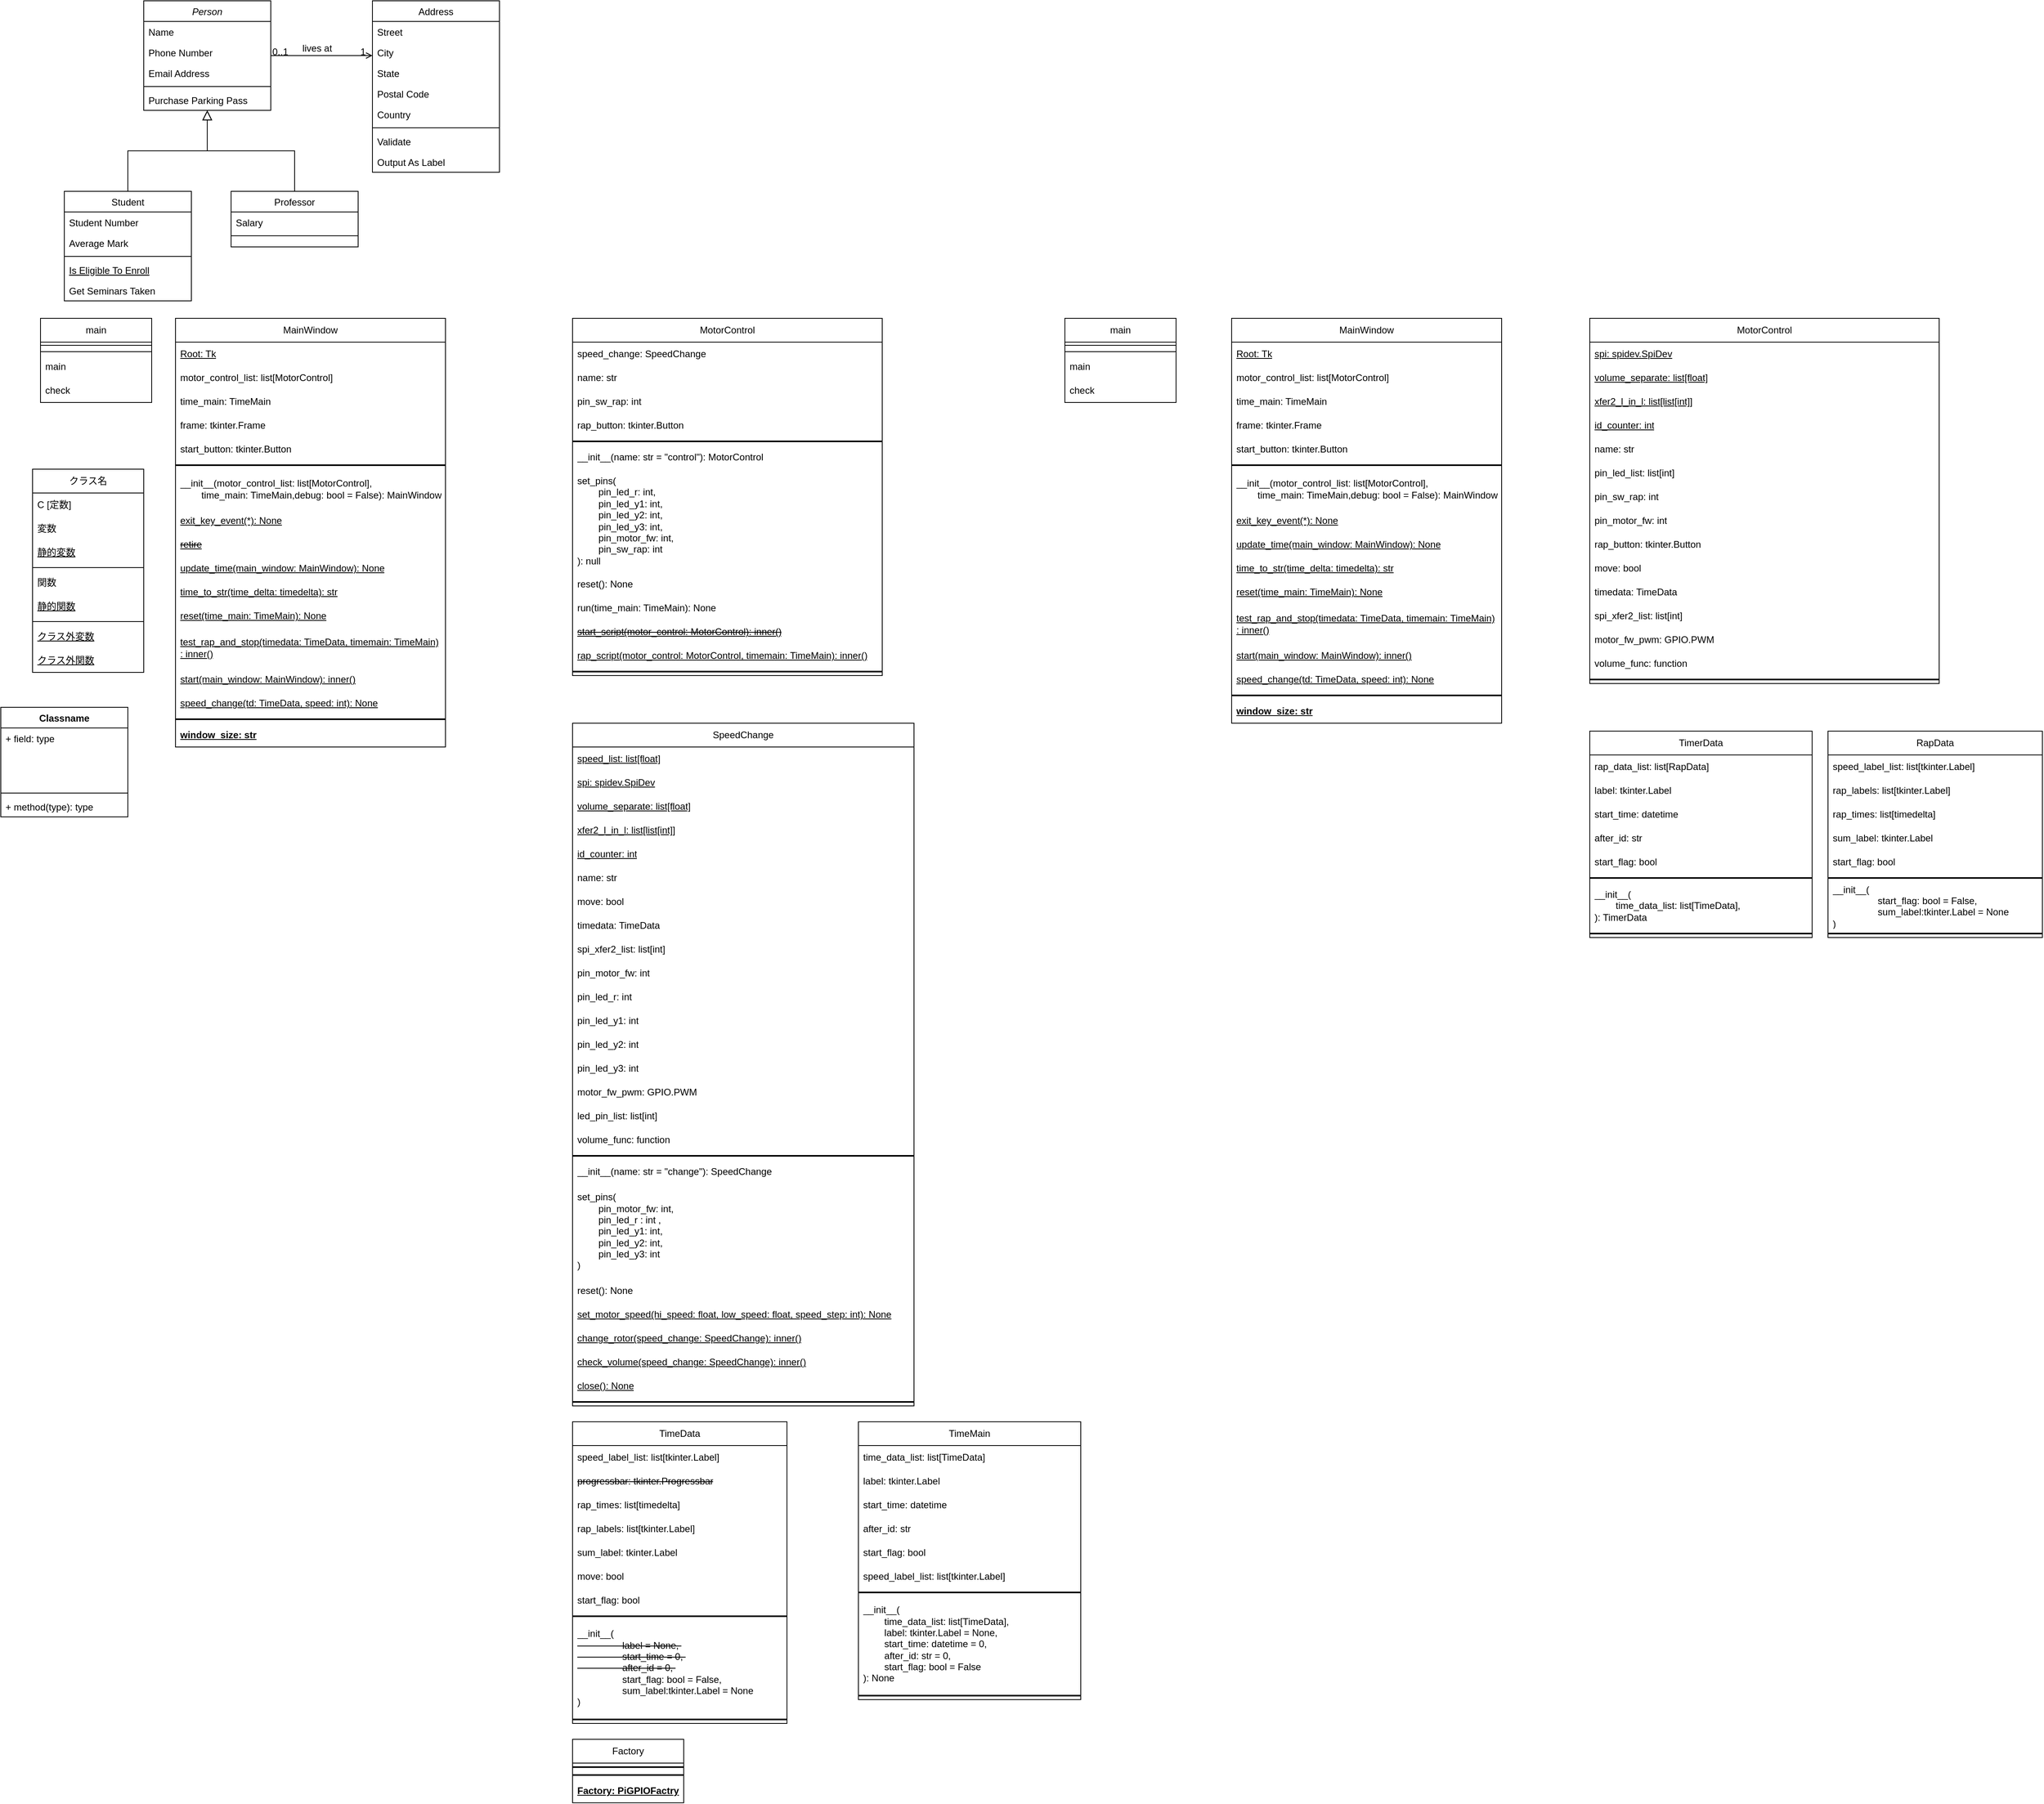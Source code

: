 <mxfile version="21.8.2" type="github">
  <diagram id="C5RBs43oDa-KdzZeNtuy" name="Page-1">
    <mxGraphModel dx="808" dy="411" grid="1" gridSize="10" guides="1" tooltips="1" connect="1" arrows="1" fold="1" page="1" pageScale="1" pageWidth="827" pageHeight="1169" math="0" shadow="0">
      <root>
        <mxCell id="WIyWlLk6GJQsqaUBKTNV-0" />
        <mxCell id="WIyWlLk6GJQsqaUBKTNV-1" parent="WIyWlLk6GJQsqaUBKTNV-0" />
        <mxCell id="zkfFHV4jXpPFQw0GAbJ--0" value="Person" style="swimlane;fontStyle=2;align=center;verticalAlign=top;childLayout=stackLayout;horizontal=1;startSize=26;horizontalStack=0;resizeParent=1;resizeLast=0;collapsible=1;marginBottom=0;rounded=0;shadow=0;strokeWidth=1;" parent="WIyWlLk6GJQsqaUBKTNV-1" vertex="1">
          <mxGeometry x="220" y="120" width="160" height="138" as="geometry">
            <mxRectangle x="220" y="120" width="160" height="26" as="alternateBounds" />
          </mxGeometry>
        </mxCell>
        <mxCell id="zkfFHV4jXpPFQw0GAbJ--1" value="Name" style="text;align=left;verticalAlign=top;spacingLeft=4;spacingRight=4;overflow=hidden;rotatable=0;points=[[0,0.5],[1,0.5]];portConstraint=eastwest;" parent="zkfFHV4jXpPFQw0GAbJ--0" vertex="1">
          <mxGeometry y="26" width="160" height="26" as="geometry" />
        </mxCell>
        <mxCell id="zkfFHV4jXpPFQw0GAbJ--2" value="Phone Number" style="text;align=left;verticalAlign=top;spacingLeft=4;spacingRight=4;overflow=hidden;rotatable=0;points=[[0,0.5],[1,0.5]];portConstraint=eastwest;rounded=0;shadow=0;html=0;" parent="zkfFHV4jXpPFQw0GAbJ--0" vertex="1">
          <mxGeometry y="52" width="160" height="26" as="geometry" />
        </mxCell>
        <mxCell id="zkfFHV4jXpPFQw0GAbJ--3" value="Email Address" style="text;align=left;verticalAlign=top;spacingLeft=4;spacingRight=4;overflow=hidden;rotatable=0;points=[[0,0.5],[1,0.5]];portConstraint=eastwest;rounded=0;shadow=0;html=0;" parent="zkfFHV4jXpPFQw0GAbJ--0" vertex="1">
          <mxGeometry y="78" width="160" height="26" as="geometry" />
        </mxCell>
        <mxCell id="zkfFHV4jXpPFQw0GAbJ--4" value="" style="line;html=1;strokeWidth=1;align=left;verticalAlign=middle;spacingTop=-1;spacingLeft=3;spacingRight=3;rotatable=0;labelPosition=right;points=[];portConstraint=eastwest;" parent="zkfFHV4jXpPFQw0GAbJ--0" vertex="1">
          <mxGeometry y="104" width="160" height="8" as="geometry" />
        </mxCell>
        <mxCell id="zkfFHV4jXpPFQw0GAbJ--5" value="Purchase Parking Pass" style="text;align=left;verticalAlign=top;spacingLeft=4;spacingRight=4;overflow=hidden;rotatable=0;points=[[0,0.5],[1,0.5]];portConstraint=eastwest;" parent="zkfFHV4jXpPFQw0GAbJ--0" vertex="1">
          <mxGeometry y="112" width="160" height="26" as="geometry" />
        </mxCell>
        <mxCell id="zkfFHV4jXpPFQw0GAbJ--6" value="Student" style="swimlane;fontStyle=0;align=center;verticalAlign=top;childLayout=stackLayout;horizontal=1;startSize=26;horizontalStack=0;resizeParent=1;resizeLast=0;collapsible=1;marginBottom=0;rounded=0;shadow=0;strokeWidth=1;" parent="WIyWlLk6GJQsqaUBKTNV-1" vertex="1">
          <mxGeometry x="120" y="360" width="160" height="138" as="geometry">
            <mxRectangle x="130" y="380" width="160" height="26" as="alternateBounds" />
          </mxGeometry>
        </mxCell>
        <mxCell id="zkfFHV4jXpPFQw0GAbJ--7" value="Student Number" style="text;align=left;verticalAlign=top;spacingLeft=4;spacingRight=4;overflow=hidden;rotatable=0;points=[[0,0.5],[1,0.5]];portConstraint=eastwest;" parent="zkfFHV4jXpPFQw0GAbJ--6" vertex="1">
          <mxGeometry y="26" width="160" height="26" as="geometry" />
        </mxCell>
        <mxCell id="zkfFHV4jXpPFQw0GAbJ--8" value="Average Mark" style="text;align=left;verticalAlign=top;spacingLeft=4;spacingRight=4;overflow=hidden;rotatable=0;points=[[0,0.5],[1,0.5]];portConstraint=eastwest;rounded=0;shadow=0;html=0;" parent="zkfFHV4jXpPFQw0GAbJ--6" vertex="1">
          <mxGeometry y="52" width="160" height="26" as="geometry" />
        </mxCell>
        <mxCell id="zkfFHV4jXpPFQw0GAbJ--9" value="" style="line;html=1;strokeWidth=1;align=left;verticalAlign=middle;spacingTop=-1;spacingLeft=3;spacingRight=3;rotatable=0;labelPosition=right;points=[];portConstraint=eastwest;" parent="zkfFHV4jXpPFQw0GAbJ--6" vertex="1">
          <mxGeometry y="78" width="160" height="8" as="geometry" />
        </mxCell>
        <mxCell id="zkfFHV4jXpPFQw0GAbJ--10" value="Is Eligible To Enroll" style="text;align=left;verticalAlign=top;spacingLeft=4;spacingRight=4;overflow=hidden;rotatable=0;points=[[0,0.5],[1,0.5]];portConstraint=eastwest;fontStyle=4" parent="zkfFHV4jXpPFQw0GAbJ--6" vertex="1">
          <mxGeometry y="86" width="160" height="26" as="geometry" />
        </mxCell>
        <mxCell id="zkfFHV4jXpPFQw0GAbJ--11" value="Get Seminars Taken" style="text;align=left;verticalAlign=top;spacingLeft=4;spacingRight=4;overflow=hidden;rotatable=0;points=[[0,0.5],[1,0.5]];portConstraint=eastwest;" parent="zkfFHV4jXpPFQw0GAbJ--6" vertex="1">
          <mxGeometry y="112" width="160" height="26" as="geometry" />
        </mxCell>
        <mxCell id="zkfFHV4jXpPFQw0GAbJ--12" value="" style="endArrow=block;endSize=10;endFill=0;shadow=0;strokeWidth=1;rounded=0;edgeStyle=elbowEdgeStyle;elbow=vertical;" parent="WIyWlLk6GJQsqaUBKTNV-1" source="zkfFHV4jXpPFQw0GAbJ--6" target="zkfFHV4jXpPFQw0GAbJ--0" edge="1">
          <mxGeometry width="160" relative="1" as="geometry">
            <mxPoint x="200" y="203" as="sourcePoint" />
            <mxPoint x="200" y="203" as="targetPoint" />
          </mxGeometry>
        </mxCell>
        <mxCell id="zkfFHV4jXpPFQw0GAbJ--13" value="Professor" style="swimlane;fontStyle=0;align=center;verticalAlign=top;childLayout=stackLayout;horizontal=1;startSize=26;horizontalStack=0;resizeParent=1;resizeLast=0;collapsible=1;marginBottom=0;rounded=0;shadow=0;strokeWidth=1;" parent="WIyWlLk6GJQsqaUBKTNV-1" vertex="1">
          <mxGeometry x="330" y="360" width="160" height="70" as="geometry">
            <mxRectangle x="340" y="380" width="170" height="26" as="alternateBounds" />
          </mxGeometry>
        </mxCell>
        <mxCell id="zkfFHV4jXpPFQw0GAbJ--14" value="Salary" style="text;align=left;verticalAlign=top;spacingLeft=4;spacingRight=4;overflow=hidden;rotatable=0;points=[[0,0.5],[1,0.5]];portConstraint=eastwest;" parent="zkfFHV4jXpPFQw0GAbJ--13" vertex="1">
          <mxGeometry y="26" width="160" height="26" as="geometry" />
        </mxCell>
        <mxCell id="zkfFHV4jXpPFQw0GAbJ--15" value="" style="line;html=1;strokeWidth=1;align=left;verticalAlign=middle;spacingTop=-1;spacingLeft=3;spacingRight=3;rotatable=0;labelPosition=right;points=[];portConstraint=eastwest;" parent="zkfFHV4jXpPFQw0GAbJ--13" vertex="1">
          <mxGeometry y="52" width="160" height="8" as="geometry" />
        </mxCell>
        <mxCell id="zkfFHV4jXpPFQw0GAbJ--16" value="" style="endArrow=block;endSize=10;endFill=0;shadow=0;strokeWidth=1;rounded=0;edgeStyle=elbowEdgeStyle;elbow=vertical;" parent="WIyWlLk6GJQsqaUBKTNV-1" source="zkfFHV4jXpPFQw0GAbJ--13" target="zkfFHV4jXpPFQw0GAbJ--0" edge="1">
          <mxGeometry width="160" relative="1" as="geometry">
            <mxPoint x="210" y="373" as="sourcePoint" />
            <mxPoint x="310" y="271" as="targetPoint" />
          </mxGeometry>
        </mxCell>
        <mxCell id="zkfFHV4jXpPFQw0GAbJ--17" value="Address" style="swimlane;fontStyle=0;align=center;verticalAlign=top;childLayout=stackLayout;horizontal=1;startSize=26;horizontalStack=0;resizeParent=1;resizeLast=0;collapsible=1;marginBottom=0;rounded=0;shadow=0;strokeWidth=1;" parent="WIyWlLk6GJQsqaUBKTNV-1" vertex="1">
          <mxGeometry x="508" y="120" width="160" height="216" as="geometry">
            <mxRectangle x="550" y="140" width="160" height="26" as="alternateBounds" />
          </mxGeometry>
        </mxCell>
        <mxCell id="zkfFHV4jXpPFQw0GAbJ--18" value="Street" style="text;align=left;verticalAlign=top;spacingLeft=4;spacingRight=4;overflow=hidden;rotatable=0;points=[[0,0.5],[1,0.5]];portConstraint=eastwest;" parent="zkfFHV4jXpPFQw0GAbJ--17" vertex="1">
          <mxGeometry y="26" width="160" height="26" as="geometry" />
        </mxCell>
        <mxCell id="zkfFHV4jXpPFQw0GAbJ--19" value="City" style="text;align=left;verticalAlign=top;spacingLeft=4;spacingRight=4;overflow=hidden;rotatable=0;points=[[0,0.5],[1,0.5]];portConstraint=eastwest;rounded=0;shadow=0;html=0;" parent="zkfFHV4jXpPFQw0GAbJ--17" vertex="1">
          <mxGeometry y="52" width="160" height="26" as="geometry" />
        </mxCell>
        <mxCell id="zkfFHV4jXpPFQw0GAbJ--20" value="State" style="text;align=left;verticalAlign=top;spacingLeft=4;spacingRight=4;overflow=hidden;rotatable=0;points=[[0,0.5],[1,0.5]];portConstraint=eastwest;rounded=0;shadow=0;html=0;" parent="zkfFHV4jXpPFQw0GAbJ--17" vertex="1">
          <mxGeometry y="78" width="160" height="26" as="geometry" />
        </mxCell>
        <mxCell id="zkfFHV4jXpPFQw0GAbJ--21" value="Postal Code" style="text;align=left;verticalAlign=top;spacingLeft=4;spacingRight=4;overflow=hidden;rotatable=0;points=[[0,0.5],[1,0.5]];portConstraint=eastwest;rounded=0;shadow=0;html=0;" parent="zkfFHV4jXpPFQw0GAbJ--17" vertex="1">
          <mxGeometry y="104" width="160" height="26" as="geometry" />
        </mxCell>
        <mxCell id="zkfFHV4jXpPFQw0GAbJ--22" value="Country" style="text;align=left;verticalAlign=top;spacingLeft=4;spacingRight=4;overflow=hidden;rotatable=0;points=[[0,0.5],[1,0.5]];portConstraint=eastwest;rounded=0;shadow=0;html=0;" parent="zkfFHV4jXpPFQw0GAbJ--17" vertex="1">
          <mxGeometry y="130" width="160" height="26" as="geometry" />
        </mxCell>
        <mxCell id="zkfFHV4jXpPFQw0GAbJ--23" value="" style="line;html=1;strokeWidth=1;align=left;verticalAlign=middle;spacingTop=-1;spacingLeft=3;spacingRight=3;rotatable=0;labelPosition=right;points=[];portConstraint=eastwest;" parent="zkfFHV4jXpPFQw0GAbJ--17" vertex="1">
          <mxGeometry y="156" width="160" height="8" as="geometry" />
        </mxCell>
        <mxCell id="zkfFHV4jXpPFQw0GAbJ--24" value="Validate" style="text;align=left;verticalAlign=top;spacingLeft=4;spacingRight=4;overflow=hidden;rotatable=0;points=[[0,0.5],[1,0.5]];portConstraint=eastwest;" parent="zkfFHV4jXpPFQw0GAbJ--17" vertex="1">
          <mxGeometry y="164" width="160" height="26" as="geometry" />
        </mxCell>
        <mxCell id="zkfFHV4jXpPFQw0GAbJ--25" value="Output As Label" style="text;align=left;verticalAlign=top;spacingLeft=4;spacingRight=4;overflow=hidden;rotatable=0;points=[[0,0.5],[1,0.5]];portConstraint=eastwest;" parent="zkfFHV4jXpPFQw0GAbJ--17" vertex="1">
          <mxGeometry y="190" width="160" height="26" as="geometry" />
        </mxCell>
        <mxCell id="zkfFHV4jXpPFQw0GAbJ--26" value="" style="endArrow=open;shadow=0;strokeWidth=1;rounded=0;endFill=1;edgeStyle=elbowEdgeStyle;elbow=vertical;" parent="WIyWlLk6GJQsqaUBKTNV-1" source="zkfFHV4jXpPFQw0GAbJ--0" target="zkfFHV4jXpPFQw0GAbJ--17" edge="1">
          <mxGeometry x="0.5" y="41" relative="1" as="geometry">
            <mxPoint x="380" y="192" as="sourcePoint" />
            <mxPoint x="540" y="192" as="targetPoint" />
            <mxPoint x="-40" y="32" as="offset" />
          </mxGeometry>
        </mxCell>
        <mxCell id="zkfFHV4jXpPFQw0GAbJ--27" value="0..1" style="resizable=0;align=left;verticalAlign=bottom;labelBackgroundColor=none;fontSize=12;" parent="zkfFHV4jXpPFQw0GAbJ--26" connectable="0" vertex="1">
          <mxGeometry x="-1" relative="1" as="geometry">
            <mxPoint y="4" as="offset" />
          </mxGeometry>
        </mxCell>
        <mxCell id="zkfFHV4jXpPFQw0GAbJ--28" value="1" style="resizable=0;align=right;verticalAlign=bottom;labelBackgroundColor=none;fontSize=12;" parent="zkfFHV4jXpPFQw0GAbJ--26" connectable="0" vertex="1">
          <mxGeometry x="1" relative="1" as="geometry">
            <mxPoint x="-7" y="4" as="offset" />
          </mxGeometry>
        </mxCell>
        <mxCell id="zkfFHV4jXpPFQw0GAbJ--29" value="lives at" style="text;html=1;resizable=0;points=[];;align=center;verticalAlign=middle;labelBackgroundColor=none;rounded=0;shadow=0;strokeWidth=1;fontSize=12;" parent="zkfFHV4jXpPFQw0GAbJ--26" vertex="1" connectable="0">
          <mxGeometry x="0.5" y="49" relative="1" as="geometry">
            <mxPoint x="-38" y="40" as="offset" />
          </mxGeometry>
        </mxCell>
        <mxCell id="kll1zph4S7_ou4rOYK9s-12" value="main" style="swimlane;fontStyle=0;childLayout=stackLayout;horizontal=1;startSize=30;horizontalStack=0;resizeParent=1;resizeParentMax=0;resizeLast=0;collapsible=1;marginBottom=0;whiteSpace=wrap;html=1;" parent="WIyWlLk6GJQsqaUBKTNV-1" vertex="1">
          <mxGeometry x="90" y="520" width="140" height="106" as="geometry" />
        </mxCell>
        <mxCell id="kll1zph4S7_ou4rOYK9s-20" value="" style="line;html=1;strokeWidth=1;align=left;verticalAlign=middle;spacingTop=-1;spacingLeft=3;spacingRight=3;rotatable=0;labelPosition=right;points=[];portConstraint=eastwest;" parent="kll1zph4S7_ou4rOYK9s-12" vertex="1">
          <mxGeometry y="30" width="140" height="8" as="geometry" />
        </mxCell>
        <mxCell id="kll1zph4S7_ou4rOYK9s-61" value="" style="line;html=1;strokeWidth=1;align=left;verticalAlign=middle;spacingTop=-1;spacingLeft=3;spacingRight=3;rotatable=0;labelPosition=right;points=[];portConstraint=eastwest;" parent="kll1zph4S7_ou4rOYK9s-12" vertex="1">
          <mxGeometry y="38" width="140" height="8" as="geometry" />
        </mxCell>
        <mxCell id="kll1zph4S7_ou4rOYK9s-13" value="main" style="text;strokeColor=none;fillColor=none;align=left;verticalAlign=middle;spacingLeft=4;spacingRight=4;overflow=hidden;points=[[0,0.5],[1,0.5]];portConstraint=eastwest;rotatable=0;whiteSpace=wrap;html=1;" parent="kll1zph4S7_ou4rOYK9s-12" vertex="1">
          <mxGeometry y="46" width="140" height="30" as="geometry" />
        </mxCell>
        <mxCell id="kll1zph4S7_ou4rOYK9s-14" value="check" style="text;strokeColor=none;fillColor=none;align=left;verticalAlign=middle;spacingLeft=4;spacingRight=4;overflow=hidden;points=[[0,0.5],[1,0.5]];portConstraint=eastwest;rotatable=0;whiteSpace=wrap;html=1;" parent="kll1zph4S7_ou4rOYK9s-12" vertex="1">
          <mxGeometry y="76" width="140" height="30" as="geometry" />
        </mxCell>
        <mxCell id="kll1zph4S7_ou4rOYK9s-16" value="MainWindow" style="swimlane;fontStyle=0;childLayout=stackLayout;horizontal=1;startSize=30;horizontalStack=0;resizeParent=1;resizeParentMax=0;resizeLast=0;collapsible=1;marginBottom=0;whiteSpace=wrap;html=1;" parent="WIyWlLk6GJQsqaUBKTNV-1" vertex="1">
          <mxGeometry x="260" y="520" width="340" height="540" as="geometry" />
        </mxCell>
        <mxCell id="kll1zph4S7_ou4rOYK9s-17" value="Root: Tk" style="text;strokeColor=none;fillColor=none;align=left;verticalAlign=middle;spacingLeft=4;spacingRight=4;overflow=hidden;points=[[0,0.5],[1,0.5]];portConstraint=eastwest;rotatable=0;whiteSpace=wrap;html=1;fontStyle=4" parent="kll1zph4S7_ou4rOYK9s-16" vertex="1">
          <mxGeometry y="30" width="340" height="30" as="geometry" />
        </mxCell>
        <mxCell id="kll1zph4S7_ou4rOYK9s-18" value="motor_control_list: list[MotorControl]" style="text;strokeColor=none;fillColor=none;align=left;verticalAlign=middle;spacingLeft=4;spacingRight=4;overflow=hidden;points=[[0,0.5],[1,0.5]];portConstraint=eastwest;rotatable=0;whiteSpace=wrap;html=1;" parent="kll1zph4S7_ou4rOYK9s-16" vertex="1">
          <mxGeometry y="60" width="340" height="30" as="geometry" />
        </mxCell>
        <mxCell id="kll1zph4S7_ou4rOYK9s-19" value="time_main: TimeMain" style="text;strokeColor=none;fillColor=none;align=left;verticalAlign=middle;spacingLeft=4;spacingRight=4;overflow=hidden;points=[[0,0.5],[1,0.5]];portConstraint=eastwest;rotatable=0;whiteSpace=wrap;html=1;" parent="kll1zph4S7_ou4rOYK9s-16" vertex="1">
          <mxGeometry y="90" width="340" height="30" as="geometry" />
        </mxCell>
        <mxCell id="kll1zph4S7_ou4rOYK9s-93" value="frame: tkinter.Frame" style="text;strokeColor=none;fillColor=none;align=left;verticalAlign=middle;spacingLeft=4;spacingRight=4;overflow=hidden;points=[[0,0.5],[1,0.5]];portConstraint=eastwest;rotatable=0;whiteSpace=wrap;html=1;" parent="kll1zph4S7_ou4rOYK9s-16" vertex="1">
          <mxGeometry y="120" width="340" height="30" as="geometry" />
        </mxCell>
        <mxCell id="kll1zph4S7_ou4rOYK9s-94" value="start_button: tkinter.Button" style="text;strokeColor=none;fillColor=none;align=left;verticalAlign=middle;spacingLeft=4;spacingRight=4;overflow=hidden;points=[[0,0.5],[1,0.5]];portConstraint=eastwest;rotatable=0;whiteSpace=wrap;html=1;" parent="kll1zph4S7_ou4rOYK9s-16" vertex="1">
          <mxGeometry y="150" width="340" height="30" as="geometry" />
        </mxCell>
        <mxCell id="kll1zph4S7_ou4rOYK9s-46" value="" style="line;strokeWidth=2;html=1;" parent="kll1zph4S7_ou4rOYK9s-16" vertex="1">
          <mxGeometry y="180" width="340" height="10" as="geometry" />
        </mxCell>
        <mxCell id="kll1zph4S7_ou4rOYK9s-110" value="__init__(motor_control_list: list[MotorControl], &lt;br&gt;&lt;span style=&quot;white-space: pre;&quot;&gt;&#x9;&lt;/span&gt;time_main: TimeMain,debug: bool = False): MainWindow" style="text;strokeColor=none;fillColor=none;align=left;verticalAlign=middle;spacingLeft=4;spacingRight=4;overflow=hidden;points=[[0,0.5],[1,0.5]];portConstraint=eastwest;rotatable=0;whiteSpace=wrap;html=1;fontStyle=0" parent="kll1zph4S7_ou4rOYK9s-16" vertex="1">
          <mxGeometry y="190" width="340" height="50" as="geometry" />
        </mxCell>
        <mxCell id="kll1zph4S7_ou4rOYK9s-52" value="exit_key_event(*): None" style="text;strokeColor=none;fillColor=none;align=left;verticalAlign=middle;spacingLeft=4;spacingRight=4;overflow=hidden;points=[[0,0.5],[1,0.5]];portConstraint=eastwest;rotatable=0;whiteSpace=wrap;html=1;fontStyle=4" parent="kll1zph4S7_ou4rOYK9s-16" vertex="1">
          <mxGeometry y="240" width="340" height="30" as="geometry" />
        </mxCell>
        <mxCell id="kll1zph4S7_ou4rOYK9s-96" value="&lt;strike&gt;retire&lt;/strike&gt;" style="text;strokeColor=none;fillColor=none;align=left;verticalAlign=middle;spacingLeft=4;spacingRight=4;overflow=hidden;points=[[0,0.5],[1,0.5]];portConstraint=eastwest;rotatable=0;whiteSpace=wrap;html=1;fontStyle=4" parent="kll1zph4S7_ou4rOYK9s-16" vertex="1">
          <mxGeometry y="270" width="340" height="30" as="geometry" />
        </mxCell>
        <mxCell id="kll1zph4S7_ou4rOYK9s-97" value="update_time(main_window: MainWindow): None" style="text;strokeColor=none;fillColor=none;align=left;verticalAlign=middle;spacingLeft=4;spacingRight=4;overflow=hidden;points=[[0,0.5],[1,0.5]];portConstraint=eastwest;rotatable=0;whiteSpace=wrap;html=1;fontStyle=4" parent="kll1zph4S7_ou4rOYK9s-16" vertex="1">
          <mxGeometry y="300" width="340" height="30" as="geometry" />
        </mxCell>
        <mxCell id="kll1zph4S7_ou4rOYK9s-98" value="time_to_str(time_delta: timedelta): str" style="text;strokeColor=none;fillColor=none;align=left;verticalAlign=middle;spacingLeft=4;spacingRight=4;overflow=hidden;points=[[0,0.5],[1,0.5]];portConstraint=eastwest;rotatable=0;whiteSpace=wrap;html=1;fontStyle=4" parent="kll1zph4S7_ou4rOYK9s-16" vertex="1">
          <mxGeometry y="330" width="340" height="30" as="geometry" />
        </mxCell>
        <mxCell id="kll1zph4S7_ou4rOYK9s-99" value="reset(time_main: TimeMain): None" style="text;strokeColor=none;fillColor=none;align=left;verticalAlign=middle;spacingLeft=4;spacingRight=4;overflow=hidden;points=[[0,0.5],[1,0.5]];portConstraint=eastwest;rotatable=0;whiteSpace=wrap;html=1;fontStyle=4" parent="kll1zph4S7_ou4rOYK9s-16" vertex="1">
          <mxGeometry y="360" width="340" height="30" as="geometry" />
        </mxCell>
        <mxCell id="kll1zph4S7_ou4rOYK9s-100" value="test_rap_and_stop(timedata: TimeData, timemain: TimeMain)&lt;br&gt;: inner()" style="text;strokeColor=none;fillColor=none;align=left;verticalAlign=middle;spacingLeft=4;spacingRight=4;overflow=hidden;points=[[0,0.5],[1,0.5]];portConstraint=eastwest;rotatable=0;whiteSpace=wrap;html=1;fontStyle=4" parent="kll1zph4S7_ou4rOYK9s-16" vertex="1">
          <mxGeometry y="390" width="340" height="50" as="geometry" />
        </mxCell>
        <mxCell id="kll1zph4S7_ou4rOYK9s-101" value="start(main_window: MainWindow): inner()" style="text;strokeColor=none;fillColor=none;align=left;verticalAlign=middle;spacingLeft=4;spacingRight=4;overflow=hidden;points=[[0,0.5],[1,0.5]];portConstraint=eastwest;rotatable=0;whiteSpace=wrap;html=1;fontStyle=4" parent="kll1zph4S7_ou4rOYK9s-16" vertex="1">
          <mxGeometry y="440" width="340" height="30" as="geometry" />
        </mxCell>
        <mxCell id="kll1zph4S7_ou4rOYK9s-102" value="speed_change(td: TimeData, speed: int): None" style="text;strokeColor=none;fillColor=none;align=left;verticalAlign=middle;spacingLeft=4;spacingRight=4;overflow=hidden;points=[[0,0.5],[1,0.5]];portConstraint=eastwest;rotatable=0;whiteSpace=wrap;html=1;fontStyle=4" parent="kll1zph4S7_ou4rOYK9s-16" vertex="1">
          <mxGeometry y="470" width="340" height="30" as="geometry" />
        </mxCell>
        <mxCell id="kll1zph4S7_ou4rOYK9s-69" value="" style="line;strokeWidth=2;html=1;" parent="kll1zph4S7_ou4rOYK9s-16" vertex="1">
          <mxGeometry y="500" width="340" height="10" as="geometry" />
        </mxCell>
        <mxCell id="kll1zph4S7_ou4rOYK9s-71" value="window_size: str" style="text;strokeColor=none;fillColor=none;align=left;verticalAlign=middle;spacingLeft=4;spacingRight=4;overflow=hidden;points=[[0,0.5],[1,0.5]];portConstraint=eastwest;rotatable=0;whiteSpace=wrap;html=1;fontStyle=5" parent="kll1zph4S7_ou4rOYK9s-16" vertex="1">
          <mxGeometry y="510" width="340" height="30" as="geometry" />
        </mxCell>
        <mxCell id="kll1zph4S7_ou4rOYK9s-21" value="MotorControl" style="swimlane;fontStyle=0;childLayout=stackLayout;horizontal=1;startSize=30;horizontalStack=0;resizeParent=1;resizeParentMax=0;resizeLast=0;collapsible=1;marginBottom=0;whiteSpace=wrap;html=1;container=0;" parent="WIyWlLk6GJQsqaUBKTNV-1" vertex="1">
          <mxGeometry x="760" y="520" width="390" height="450" as="geometry" />
        </mxCell>
        <mxCell id="kll1zph4S7_ou4rOYK9s-24" value="speed_change: SpeedChange" style="text;strokeColor=none;fillColor=none;align=left;verticalAlign=middle;spacingLeft=4;spacingRight=4;overflow=hidden;points=[[0,0.5],[1,0.5]];portConstraint=eastwest;rotatable=0;whiteSpace=wrap;html=1;container=0;" parent="kll1zph4S7_ou4rOYK9s-21" vertex="1">
          <mxGeometry y="30" width="390" height="30" as="geometry" />
        </mxCell>
        <mxCell id="kll1zph4S7_ou4rOYK9s-103" value="name: str" style="text;strokeColor=none;fillColor=none;align=left;verticalAlign=middle;spacingLeft=4;spacingRight=4;overflow=hidden;points=[[0,0.5],[1,0.5]];portConstraint=eastwest;rotatable=0;whiteSpace=wrap;html=1;container=0;" parent="kll1zph4S7_ou4rOYK9s-21" vertex="1">
          <mxGeometry y="60" width="390" height="30" as="geometry" />
        </mxCell>
        <mxCell id="kll1zph4S7_ou4rOYK9s-104" value="pin_sw_rap: int" style="text;strokeColor=none;fillColor=none;align=left;verticalAlign=middle;spacingLeft=4;spacingRight=4;overflow=hidden;points=[[0,0.5],[1,0.5]];portConstraint=eastwest;rotatable=0;whiteSpace=wrap;html=1;container=0;" parent="kll1zph4S7_ou4rOYK9s-21" vertex="1">
          <mxGeometry y="90" width="390" height="30" as="geometry" />
        </mxCell>
        <mxCell id="kll1zph4S7_ou4rOYK9s-131" value="rap_button: tkinter.Button" style="text;strokeColor=none;fillColor=none;align=left;verticalAlign=middle;spacingLeft=4;spacingRight=4;overflow=hidden;points=[[0,0.5],[1,0.5]];portConstraint=eastwest;rotatable=0;whiteSpace=wrap;html=1;container=0;" parent="kll1zph4S7_ou4rOYK9s-21" vertex="1">
          <mxGeometry y="120" width="390" height="30" as="geometry" />
        </mxCell>
        <mxCell id="kll1zph4S7_ou4rOYK9s-47" value="" style="line;strokeWidth=2;html=1;" parent="kll1zph4S7_ou4rOYK9s-21" vertex="1">
          <mxGeometry y="150" width="390" height="10" as="geometry" />
        </mxCell>
        <mxCell id="kll1zph4S7_ou4rOYK9s-111" value="__init__(name: str = &quot;control&quot;): MotorControl" style="text;strokeColor=none;fillColor=none;align=left;verticalAlign=middle;spacingLeft=4;spacingRight=4;overflow=hidden;points=[[0,0.5],[1,0.5]];portConstraint=eastwest;rotatable=0;whiteSpace=wrap;html=1;container=0;" parent="kll1zph4S7_ou4rOYK9s-21" vertex="1">
          <mxGeometry y="160" width="390" height="30" as="geometry" />
        </mxCell>
        <mxCell id="kll1zph4S7_ou4rOYK9s-112" value="set_pins(&lt;br&gt;&lt;span style=&quot;white-space: pre;&quot;&gt;&#x9;&lt;/span&gt;pin_led_r: int,&lt;br&gt;&lt;span style=&quot;white-space: pre;&quot;&gt;&#x9;&lt;/span&gt;pin_led_y1: int,&lt;br&gt;&lt;span style=&quot;white-space: pre;&quot;&gt;&#x9;&lt;/span&gt;pin_led_y2: int,&amp;nbsp;&lt;br&gt;&lt;span style=&quot;white-space: pre;&quot;&gt;&#x9;&lt;/span&gt;pin_led_y3: int,&lt;br&gt;&lt;span style=&quot;white-space: pre;&quot;&gt;&#x9;&lt;/span&gt;pin_motor_fw: int,&lt;br&gt;&lt;span style=&quot;white-space: pre;&quot;&gt;&#x9;&lt;/span&gt;pin_sw_rap: int&lt;br&gt;): null" style="text;strokeColor=none;fillColor=none;align=left;verticalAlign=middle;spacingLeft=4;spacingRight=4;overflow=hidden;points=[[0,0.5],[1,0.5]];portConstraint=eastwest;rotatable=0;whiteSpace=wrap;html=1;container=0;" parent="kll1zph4S7_ou4rOYK9s-21" vertex="1">
          <mxGeometry y="190" width="390" height="130" as="geometry" />
        </mxCell>
        <mxCell id="kll1zph4S7_ou4rOYK9s-23" value="reset(): None" style="text;strokeColor=none;fillColor=none;align=left;verticalAlign=middle;spacingLeft=4;spacingRight=4;overflow=hidden;points=[[0,0.5],[1,0.5]];portConstraint=eastwest;rotatable=0;whiteSpace=wrap;html=1;container=0;" parent="kll1zph4S7_ou4rOYK9s-21" vertex="1">
          <mxGeometry y="320" width="390" height="30" as="geometry" />
        </mxCell>
        <mxCell id="kll1zph4S7_ou4rOYK9s-22" value="run(time_main: TimeMain): None" style="text;strokeColor=none;fillColor=none;align=left;verticalAlign=middle;spacingLeft=4;spacingRight=4;overflow=hidden;points=[[0,0.5],[1,0.5]];portConstraint=eastwest;rotatable=0;whiteSpace=wrap;html=1;container=0;" parent="kll1zph4S7_ou4rOYK9s-21" vertex="1">
          <mxGeometry y="350" width="390" height="30" as="geometry" />
        </mxCell>
        <mxCell id="kll1zph4S7_ou4rOYK9s-105" value="&lt;strike&gt;start_script(motor_control: MotorControl): inner()&lt;/strike&gt;" style="text;strokeColor=none;fillColor=none;align=left;verticalAlign=middle;spacingLeft=4;spacingRight=4;overflow=hidden;points=[[0,0.5],[1,0.5]];portConstraint=eastwest;rotatable=0;whiteSpace=wrap;html=1;container=0;fontStyle=4" parent="kll1zph4S7_ou4rOYK9s-21" vertex="1">
          <mxGeometry y="380" width="390" height="30" as="geometry" />
        </mxCell>
        <mxCell id="kll1zph4S7_ou4rOYK9s-132" value="rap_script(motor_control: MotorControl, timemain: TimeMain): inner()" style="text;strokeColor=none;fillColor=none;align=left;verticalAlign=middle;spacingLeft=4;spacingRight=4;overflow=hidden;points=[[0,0.5],[1,0.5]];portConstraint=eastwest;rotatable=0;whiteSpace=wrap;html=1;container=0;fontStyle=4" parent="kll1zph4S7_ou4rOYK9s-21" vertex="1">
          <mxGeometry y="410" width="390" height="30" as="geometry" />
        </mxCell>
        <mxCell id="kll1zph4S7_ou4rOYK9s-68" value="" style="line;strokeWidth=2;html=1;" parent="kll1zph4S7_ou4rOYK9s-21" vertex="1">
          <mxGeometry y="440" width="390" height="10" as="geometry" />
        </mxCell>
        <mxCell id="kll1zph4S7_ou4rOYK9s-25" value="SpeedChange" style="swimlane;fontStyle=0;childLayout=stackLayout;horizontal=1;startSize=30;horizontalStack=0;resizeParent=1;resizeParentMax=0;resizeLast=0;collapsible=1;marginBottom=0;whiteSpace=wrap;html=1;container=0;" parent="WIyWlLk6GJQsqaUBKTNV-1" vertex="1">
          <mxGeometry x="760" y="1030" width="430" height="860" as="geometry" />
        </mxCell>
        <mxCell id="kll1zph4S7_ou4rOYK9s-26" value="speed_list: list[float]" style="text;strokeColor=none;fillColor=none;align=left;verticalAlign=middle;spacingLeft=4;spacingRight=4;overflow=hidden;points=[[0,0.5],[1,0.5]];portConstraint=eastwest;rotatable=0;whiteSpace=wrap;html=1;container=0;fontStyle=4" parent="kll1zph4S7_ou4rOYK9s-25" vertex="1">
          <mxGeometry y="30" width="430" height="30" as="geometry" />
        </mxCell>
        <mxCell id="kll1zph4S7_ou4rOYK9s-106" value="spi: spidev.SpiDev" style="text;strokeColor=none;fillColor=none;align=left;verticalAlign=middle;spacingLeft=4;spacingRight=4;overflow=hidden;points=[[0,0.5],[1,0.5]];portConstraint=eastwest;rotatable=0;whiteSpace=wrap;html=1;container=0;fontStyle=4" parent="kll1zph4S7_ou4rOYK9s-25" vertex="1">
          <mxGeometry y="60" width="430" height="30" as="geometry" />
        </mxCell>
        <mxCell id="kll1zph4S7_ou4rOYK9s-107" value="volume_separate: list[float]" style="text;strokeColor=none;fillColor=none;align=left;verticalAlign=middle;spacingLeft=4;spacingRight=4;overflow=hidden;points=[[0,0.5],[1,0.5]];portConstraint=eastwest;rotatable=0;whiteSpace=wrap;html=1;container=0;fontStyle=4" parent="kll1zph4S7_ou4rOYK9s-25" vertex="1">
          <mxGeometry y="90" width="430" height="30" as="geometry" />
        </mxCell>
        <mxCell id="kll1zph4S7_ou4rOYK9s-108" value="xfer2_l_in_l: list[list[int]]" style="text;strokeColor=none;fillColor=none;align=left;verticalAlign=middle;spacingLeft=4;spacingRight=4;overflow=hidden;points=[[0,0.5],[1,0.5]];portConstraint=eastwest;rotatable=0;whiteSpace=wrap;html=1;container=0;fontStyle=4" parent="kll1zph4S7_ou4rOYK9s-25" vertex="1">
          <mxGeometry y="120" width="430" height="30" as="geometry" />
        </mxCell>
        <mxCell id="kll1zph4S7_ou4rOYK9s-109" value="id_counter: int" style="text;strokeColor=none;fillColor=none;align=left;verticalAlign=middle;spacingLeft=4;spacingRight=4;overflow=hidden;points=[[0,0.5],[1,0.5]];portConstraint=eastwest;rotatable=0;whiteSpace=wrap;html=1;container=0;fontStyle=4" parent="kll1zph4S7_ou4rOYK9s-25" vertex="1">
          <mxGeometry y="150" width="430" height="30" as="geometry" />
        </mxCell>
        <mxCell id="kll1zph4S7_ou4rOYK9s-133" value="name: str" style="text;strokeColor=none;fillColor=none;align=left;verticalAlign=middle;spacingLeft=4;spacingRight=4;overflow=hidden;points=[[0,0.5],[1,0.5]];portConstraint=eastwest;rotatable=0;whiteSpace=wrap;html=1;container=0;fontStyle=0" parent="kll1zph4S7_ou4rOYK9s-25" vertex="1">
          <mxGeometry y="180" width="430" height="30" as="geometry" />
        </mxCell>
        <mxCell id="kll1zph4S7_ou4rOYK9s-134" value="move: bool" style="text;strokeColor=none;fillColor=none;align=left;verticalAlign=middle;spacingLeft=4;spacingRight=4;overflow=hidden;points=[[0,0.5],[1,0.5]];portConstraint=eastwest;rotatable=0;whiteSpace=wrap;html=1;container=0;fontStyle=0" parent="kll1zph4S7_ou4rOYK9s-25" vertex="1">
          <mxGeometry y="210" width="430" height="30" as="geometry" />
        </mxCell>
        <mxCell id="kll1zph4S7_ou4rOYK9s-135" value="timedata: TimeData" style="text;strokeColor=none;fillColor=none;align=left;verticalAlign=middle;spacingLeft=4;spacingRight=4;overflow=hidden;points=[[0,0.5],[1,0.5]];portConstraint=eastwest;rotatable=0;whiteSpace=wrap;html=1;container=0;fontStyle=0" parent="kll1zph4S7_ou4rOYK9s-25" vertex="1">
          <mxGeometry y="240" width="430" height="30" as="geometry" />
        </mxCell>
        <mxCell id="kll1zph4S7_ou4rOYK9s-136" value="spi_xfer2_list: list[int]" style="text;strokeColor=none;fillColor=none;align=left;verticalAlign=middle;spacingLeft=4;spacingRight=4;overflow=hidden;points=[[0,0.5],[1,0.5]];portConstraint=eastwest;rotatable=0;whiteSpace=wrap;html=1;container=0;fontStyle=0" parent="kll1zph4S7_ou4rOYK9s-25" vertex="1">
          <mxGeometry y="270" width="430" height="30" as="geometry" />
        </mxCell>
        <mxCell id="kll1zph4S7_ou4rOYK9s-137" value="pin_motor_fw: int" style="text;strokeColor=none;fillColor=none;align=left;verticalAlign=middle;spacingLeft=4;spacingRight=4;overflow=hidden;points=[[0,0.5],[1,0.5]];portConstraint=eastwest;rotatable=0;whiteSpace=wrap;html=1;container=0;fontStyle=0" parent="kll1zph4S7_ou4rOYK9s-25" vertex="1">
          <mxGeometry y="300" width="430" height="30" as="geometry" />
        </mxCell>
        <mxCell id="kll1zph4S7_ou4rOYK9s-138" value="pin_led_r: int" style="text;strokeColor=none;fillColor=none;align=left;verticalAlign=middle;spacingLeft=4;spacingRight=4;overflow=hidden;points=[[0,0.5],[1,0.5]];portConstraint=eastwest;rotatable=0;whiteSpace=wrap;html=1;container=0;fontStyle=0" parent="kll1zph4S7_ou4rOYK9s-25" vertex="1">
          <mxGeometry y="330" width="430" height="30" as="geometry" />
        </mxCell>
        <mxCell id="kll1zph4S7_ou4rOYK9s-139" value="pin_led_y1: int" style="text;strokeColor=none;fillColor=none;align=left;verticalAlign=middle;spacingLeft=4;spacingRight=4;overflow=hidden;points=[[0,0.5],[1,0.5]];portConstraint=eastwest;rotatable=0;whiteSpace=wrap;html=1;container=0;fontStyle=0" parent="kll1zph4S7_ou4rOYK9s-25" vertex="1">
          <mxGeometry y="360" width="430" height="30" as="geometry" />
        </mxCell>
        <mxCell id="kll1zph4S7_ou4rOYK9s-140" value="pin_led_y2: int" style="text;strokeColor=none;fillColor=none;align=left;verticalAlign=middle;spacingLeft=4;spacingRight=4;overflow=hidden;points=[[0,0.5],[1,0.5]];portConstraint=eastwest;rotatable=0;whiteSpace=wrap;html=1;container=0;fontStyle=0" parent="kll1zph4S7_ou4rOYK9s-25" vertex="1">
          <mxGeometry y="390" width="430" height="30" as="geometry" />
        </mxCell>
        <mxCell id="kll1zph4S7_ou4rOYK9s-141" value="pin_led_y3: int" style="text;strokeColor=none;fillColor=none;align=left;verticalAlign=middle;spacingLeft=4;spacingRight=4;overflow=hidden;points=[[0,0.5],[1,0.5]];portConstraint=eastwest;rotatable=0;whiteSpace=wrap;html=1;container=0;fontStyle=0" parent="kll1zph4S7_ou4rOYK9s-25" vertex="1">
          <mxGeometry y="420" width="430" height="30" as="geometry" />
        </mxCell>
        <mxCell id="kll1zph4S7_ou4rOYK9s-143" value="motor_fw_pwm: GPIO.PWM" style="text;strokeColor=none;fillColor=none;align=left;verticalAlign=middle;spacingLeft=4;spacingRight=4;overflow=hidden;points=[[0,0.5],[1,0.5]];portConstraint=eastwest;rotatable=0;whiteSpace=wrap;html=1;container=0;fontStyle=0" parent="kll1zph4S7_ou4rOYK9s-25" vertex="1">
          <mxGeometry y="450" width="430" height="30" as="geometry" />
        </mxCell>
        <mxCell id="kll1zph4S7_ou4rOYK9s-144" value="led_pin_list: list[int]" style="text;strokeColor=none;fillColor=none;align=left;verticalAlign=middle;spacingLeft=4;spacingRight=4;overflow=hidden;points=[[0,0.5],[1,0.5]];portConstraint=eastwest;rotatable=0;whiteSpace=wrap;html=1;container=0;fontStyle=0" parent="kll1zph4S7_ou4rOYK9s-25" vertex="1">
          <mxGeometry y="480" width="430" height="30" as="geometry" />
        </mxCell>
        <mxCell id="kll1zph4S7_ou4rOYK9s-145" value="volume_func: function" style="text;strokeColor=none;fillColor=none;align=left;verticalAlign=middle;spacingLeft=4;spacingRight=4;overflow=hidden;points=[[0,0.5],[1,0.5]];portConstraint=eastwest;rotatable=0;whiteSpace=wrap;html=1;container=0;fontStyle=0" parent="kll1zph4S7_ou4rOYK9s-25" vertex="1">
          <mxGeometry y="510" width="430" height="30" as="geometry" />
        </mxCell>
        <mxCell id="kll1zph4S7_ou4rOYK9s-48" value="" style="line;strokeWidth=2;html=1;" parent="kll1zph4S7_ou4rOYK9s-25" vertex="1">
          <mxGeometry y="540" width="430" height="10" as="geometry" />
        </mxCell>
        <mxCell id="kll1zph4S7_ou4rOYK9s-28" value="__init__(name: str = &quot;change&quot;): SpeedChange" style="text;strokeColor=none;fillColor=none;align=left;verticalAlign=middle;spacingLeft=4;spacingRight=4;overflow=hidden;points=[[0,0.5],[1,0.5]];portConstraint=eastwest;rotatable=0;whiteSpace=wrap;html=1;container=0;" parent="kll1zph4S7_ou4rOYK9s-25" vertex="1">
          <mxGeometry y="550" width="430" height="30" as="geometry" />
        </mxCell>
        <mxCell id="kll1zph4S7_ou4rOYK9s-27" value="set_pins(&lt;div&gt;&lt;span style=&quot;background-color: initial;&quot;&gt;&lt;span style=&quot;white-space: pre;&quot;&gt;&#x9;&lt;/span&gt;pin_motor_fw: int,&lt;/span&gt;&lt;br&gt;&lt;/div&gt;&lt;div&gt;&amp;nbsp; &amp;nbsp; &amp;nbsp; &amp;nbsp; pin_led_r : int ,&lt;/div&gt;&lt;div&gt;&amp;nbsp; &amp;nbsp; &amp;nbsp; &amp;nbsp; pin_led_y1: int,&lt;/div&gt;&lt;div&gt;&amp;nbsp; &amp;nbsp; &amp;nbsp; &amp;nbsp; pin_led_y2: int,&lt;/div&gt;&amp;nbsp; &amp;nbsp; &amp;nbsp; &amp;nbsp; pin_led_y3: int&lt;br&gt;)" style="text;strokeColor=none;fillColor=none;align=left;verticalAlign=middle;spacingLeft=4;spacingRight=4;overflow=hidden;points=[[0,0.5],[1,0.5]];portConstraint=eastwest;rotatable=0;whiteSpace=wrap;html=1;container=0;" parent="kll1zph4S7_ou4rOYK9s-25" vertex="1">
          <mxGeometry y="580" width="430" height="120" as="geometry" />
        </mxCell>
        <mxCell id="kll1zph4S7_ou4rOYK9s-113" value="reset(): None" style="text;strokeColor=none;fillColor=none;align=left;verticalAlign=middle;spacingLeft=4;spacingRight=4;overflow=hidden;points=[[0,0.5],[1,0.5]];portConstraint=eastwest;rotatable=0;whiteSpace=wrap;html=1;container=0;" parent="kll1zph4S7_ou4rOYK9s-25" vertex="1">
          <mxGeometry y="700" width="430" height="30" as="geometry" />
        </mxCell>
        <mxCell id="kll1zph4S7_ou4rOYK9s-114" value="set_motor_speed(hi_speed: float, low_speed: float, speed_step: int): None" style="text;strokeColor=none;fillColor=none;align=left;verticalAlign=middle;spacingLeft=4;spacingRight=4;overflow=hidden;points=[[0,0.5],[1,0.5]];portConstraint=eastwest;rotatable=0;whiteSpace=wrap;html=1;container=0;fontStyle=4" parent="kll1zph4S7_ou4rOYK9s-25" vertex="1">
          <mxGeometry y="730" width="430" height="30" as="geometry" />
        </mxCell>
        <mxCell id="kll1zph4S7_ou4rOYK9s-115" value="change_rotor(speed_change: SpeedChange): inner()" style="text;strokeColor=none;fillColor=none;align=left;verticalAlign=middle;spacingLeft=4;spacingRight=4;overflow=hidden;points=[[0,0.5],[1,0.5]];portConstraint=eastwest;rotatable=0;whiteSpace=wrap;html=1;container=0;fontStyle=4" parent="kll1zph4S7_ou4rOYK9s-25" vertex="1">
          <mxGeometry y="760" width="430" height="30" as="geometry" />
        </mxCell>
        <mxCell id="kll1zph4S7_ou4rOYK9s-117" value="check_volume(speed_change: SpeedChange): inner()" style="text;strokeColor=none;fillColor=none;align=left;verticalAlign=middle;spacingLeft=4;spacingRight=4;overflow=hidden;points=[[0,0.5],[1,0.5]];portConstraint=eastwest;rotatable=0;whiteSpace=wrap;html=1;container=0;fontStyle=4" parent="kll1zph4S7_ou4rOYK9s-25" vertex="1">
          <mxGeometry y="790" width="430" height="30" as="geometry" />
        </mxCell>
        <mxCell id="kll1zph4S7_ou4rOYK9s-118" value="close(): None" style="text;strokeColor=none;fillColor=none;align=left;verticalAlign=middle;spacingLeft=4;spacingRight=4;overflow=hidden;points=[[0,0.5],[1,0.5]];portConstraint=eastwest;rotatable=0;whiteSpace=wrap;html=1;container=0;fontStyle=4" parent="kll1zph4S7_ou4rOYK9s-25" vertex="1">
          <mxGeometry y="820" width="430" height="30" as="geometry" />
        </mxCell>
        <mxCell id="kll1zph4S7_ou4rOYK9s-67" value="" style="line;strokeWidth=2;html=1;" parent="kll1zph4S7_ou4rOYK9s-25" vertex="1">
          <mxGeometry y="850" width="430" height="10" as="geometry" />
        </mxCell>
        <mxCell id="kll1zph4S7_ou4rOYK9s-29" value="TimeData" style="swimlane;fontStyle=0;childLayout=stackLayout;horizontal=1;startSize=30;horizontalStack=0;resizeParent=1;resizeParentMax=0;resizeLast=0;collapsible=1;marginBottom=0;whiteSpace=wrap;html=1;container=0;" parent="WIyWlLk6GJQsqaUBKTNV-1" vertex="1">
          <mxGeometry x="760" y="1910" width="270" height="380" as="geometry" />
        </mxCell>
        <mxCell id="kll1zph4S7_ou4rOYK9s-43" value="speed_label_list: list[tkinter.Label]" style="text;strokeColor=none;fillColor=none;align=left;verticalAlign=middle;spacingLeft=4;spacingRight=4;overflow=hidden;points=[[0,0.5],[1,0.5]];portConstraint=eastwest;rotatable=0;whiteSpace=wrap;html=1;" parent="kll1zph4S7_ou4rOYK9s-29" vertex="1">
          <mxGeometry y="30" width="270" height="30" as="geometry" />
        </mxCell>
        <mxCell id="kll1zph4S7_ou4rOYK9s-45" value="&lt;strike&gt;progressbar: tkinter.Progressbar&lt;/strike&gt;" style="text;strokeColor=none;fillColor=none;align=left;verticalAlign=middle;spacingLeft=4;spacingRight=4;overflow=hidden;points=[[0,0.5],[1,0.5]];portConstraint=eastwest;rotatable=0;whiteSpace=wrap;html=1;" parent="kll1zph4S7_ou4rOYK9s-29" vertex="1">
          <mxGeometry y="60" width="270" height="30" as="geometry" />
        </mxCell>
        <mxCell id="kll1zph4S7_ou4rOYK9s-125" value="rap_times: list[timedelta]" style="text;strokeColor=none;fillColor=none;align=left;verticalAlign=middle;spacingLeft=4;spacingRight=4;overflow=hidden;points=[[0,0.5],[1,0.5]];portConstraint=eastwest;rotatable=0;whiteSpace=wrap;html=1;" parent="kll1zph4S7_ou4rOYK9s-29" vertex="1">
          <mxGeometry y="90" width="270" height="30" as="geometry" />
        </mxCell>
        <mxCell id="kll1zph4S7_ou4rOYK9s-126" value="rap_labels: list[tkinter.Label]" style="text;strokeColor=none;fillColor=none;align=left;verticalAlign=middle;spacingLeft=4;spacingRight=4;overflow=hidden;points=[[0,0.5],[1,0.5]];portConstraint=eastwest;rotatable=0;whiteSpace=wrap;html=1;" parent="kll1zph4S7_ou4rOYK9s-29" vertex="1">
          <mxGeometry y="120" width="270" height="30" as="geometry" />
        </mxCell>
        <mxCell id="kll1zph4S7_ou4rOYK9s-127" value="sum_label: tkinter.Label" style="text;strokeColor=none;fillColor=none;align=left;verticalAlign=middle;spacingLeft=4;spacingRight=4;overflow=hidden;points=[[0,0.5],[1,0.5]];portConstraint=eastwest;rotatable=0;whiteSpace=wrap;html=1;" parent="kll1zph4S7_ou4rOYK9s-29" vertex="1">
          <mxGeometry y="150" width="270" height="30" as="geometry" />
        </mxCell>
        <mxCell id="kll1zph4S7_ou4rOYK9s-128" value="move: bool" style="text;strokeColor=none;fillColor=none;align=left;verticalAlign=middle;spacingLeft=4;spacingRight=4;overflow=hidden;points=[[0,0.5],[1,0.5]];portConstraint=eastwest;rotatable=0;whiteSpace=wrap;html=1;" parent="kll1zph4S7_ou4rOYK9s-29" vertex="1">
          <mxGeometry y="180" width="270" height="30" as="geometry" />
        </mxCell>
        <mxCell id="kll1zph4S7_ou4rOYK9s-130" value="start_flag: bool" style="text;strokeColor=none;fillColor=none;align=left;verticalAlign=middle;spacingLeft=4;spacingRight=4;overflow=hidden;points=[[0,0.5],[1,0.5]];portConstraint=eastwest;rotatable=0;whiteSpace=wrap;html=1;" parent="kll1zph4S7_ou4rOYK9s-29" vertex="1">
          <mxGeometry y="210" width="270" height="30" as="geometry" />
        </mxCell>
        <mxCell id="kll1zph4S7_ou4rOYK9s-65" value="" style="line;strokeWidth=2;html=1;" parent="kll1zph4S7_ou4rOYK9s-29" vertex="1">
          <mxGeometry y="240" width="270" height="10" as="geometry" />
        </mxCell>
        <mxCell id="kll1zph4S7_ou4rOYK9s-129" value="__init__(&lt;br&gt;&lt;div&gt;&lt;strike&gt;&lt;span style=&quot;background-color: initial;&quot;&gt;&amp;nbsp; &amp;nbsp; &amp;nbsp; &amp;nbsp; &amp;nbsp; &amp;nbsp; &amp;nbsp; &amp;nbsp; &amp;nbsp;label = None,&amp;nbsp;&lt;/span&gt;&lt;br&gt;&lt;/strike&gt;&lt;/div&gt;&lt;div&gt;&lt;strike&gt;&amp;nbsp; &amp;nbsp; &amp;nbsp; &amp;nbsp; &amp;nbsp; &amp;nbsp; &amp;nbsp; &amp;nbsp; &amp;nbsp;start_time = 0,&amp;nbsp;&lt;/strike&gt;&lt;/div&gt;&lt;div&gt;&lt;strike&gt;&amp;nbsp; &amp;nbsp; &amp;nbsp; &amp;nbsp; &amp;nbsp; &amp;nbsp; &amp;nbsp; &amp;nbsp; &amp;nbsp;after_id = 0,&amp;nbsp;&lt;/strike&gt;&lt;/div&gt;&lt;div&gt;&amp;nbsp; &amp;nbsp; &amp;nbsp; &amp;nbsp; &amp;nbsp; &amp;nbsp; &amp;nbsp; &amp;nbsp; &amp;nbsp;start_flag: bool = False,&lt;/div&gt;&lt;div&gt;&amp;nbsp; &amp;nbsp; &amp;nbsp; &amp;nbsp; &amp;nbsp; &amp;nbsp; &amp;nbsp; &amp;nbsp; &amp;nbsp;sum_label:tkinter.Label = None&lt;/div&gt;)" style="text;strokeColor=none;fillColor=none;align=left;verticalAlign=middle;spacingLeft=4;spacingRight=4;overflow=hidden;points=[[0,0.5],[1,0.5]];portConstraint=eastwest;rotatable=0;whiteSpace=wrap;html=1;" parent="kll1zph4S7_ou4rOYK9s-29" vertex="1">
          <mxGeometry y="250" width="270" height="120" as="geometry" />
        </mxCell>
        <mxCell id="kll1zph4S7_ou4rOYK9s-49" value="" style="line;strokeWidth=2;html=1;" parent="kll1zph4S7_ou4rOYK9s-29" vertex="1">
          <mxGeometry y="370" width="270" height="10" as="geometry" />
        </mxCell>
        <mxCell id="kll1zph4S7_ou4rOYK9s-37" value="Factory" style="swimlane;fontStyle=0;childLayout=stackLayout;horizontal=1;startSize=30;horizontalStack=0;resizeParent=1;resizeParentMax=0;resizeLast=0;collapsible=1;marginBottom=0;whiteSpace=wrap;html=1;" parent="WIyWlLk6GJQsqaUBKTNV-1" vertex="1">
          <mxGeometry x="760" y="2310" width="140" height="80" as="geometry" />
        </mxCell>
        <mxCell id="kll1zph4S7_ou4rOYK9s-50" value="" style="line;strokeWidth=2;html=1;" parent="kll1zph4S7_ou4rOYK9s-37" vertex="1">
          <mxGeometry y="30" width="140" height="10" as="geometry" />
        </mxCell>
        <mxCell id="kll1zph4S7_ou4rOYK9s-64" value="" style="line;strokeWidth=2;html=1;" parent="kll1zph4S7_ou4rOYK9s-37" vertex="1">
          <mxGeometry y="40" width="140" height="10" as="geometry" />
        </mxCell>
        <mxCell id="kll1zph4S7_ou4rOYK9s-39" value="Factory: PiGPIOFactry" style="text;strokeColor=none;fillColor=none;align=left;verticalAlign=middle;spacingLeft=4;spacingRight=4;overflow=hidden;points=[[0,0.5],[1,0.5]];portConstraint=eastwest;rotatable=0;whiteSpace=wrap;html=1;fontStyle=5" parent="kll1zph4S7_ou4rOYK9s-37" vertex="1">
          <mxGeometry y="50" width="140" height="30" as="geometry" />
        </mxCell>
        <mxCell id="kll1zph4S7_ou4rOYK9s-42" value="TimeMain" style="swimlane;fontStyle=0;childLayout=stackLayout;horizontal=1;startSize=30;horizontalStack=0;resizeParent=1;resizeParentMax=0;resizeLast=0;collapsible=1;marginBottom=0;whiteSpace=wrap;html=1;" parent="WIyWlLk6GJQsqaUBKTNV-1" vertex="1">
          <mxGeometry x="1120" y="1910" width="280" height="350" as="geometry" />
        </mxCell>
        <mxCell id="kll1zph4S7_ou4rOYK9s-44" value="time_data_list: list[TimeData]" style="text;strokeColor=none;fillColor=none;align=left;verticalAlign=middle;spacingLeft=4;spacingRight=4;overflow=hidden;points=[[0,0.5],[1,0.5]];portConstraint=eastwest;rotatable=0;whiteSpace=wrap;html=1;" parent="kll1zph4S7_ou4rOYK9s-42" vertex="1">
          <mxGeometry y="30" width="280" height="30" as="geometry" />
        </mxCell>
        <mxCell id="kll1zph4S7_ou4rOYK9s-119" value="label: tkinter.Label" style="text;strokeColor=none;fillColor=none;align=left;verticalAlign=middle;spacingLeft=4;spacingRight=4;overflow=hidden;points=[[0,0.5],[1,0.5]];portConstraint=eastwest;rotatable=0;whiteSpace=wrap;html=1;" parent="kll1zph4S7_ou4rOYK9s-42" vertex="1">
          <mxGeometry y="60" width="280" height="30" as="geometry" />
        </mxCell>
        <mxCell id="kll1zph4S7_ou4rOYK9s-120" value="start_time: datetime" style="text;strokeColor=none;fillColor=none;align=left;verticalAlign=middle;spacingLeft=4;spacingRight=4;overflow=hidden;points=[[0,0.5],[1,0.5]];portConstraint=eastwest;rotatable=0;whiteSpace=wrap;html=1;" parent="kll1zph4S7_ou4rOYK9s-42" vertex="1">
          <mxGeometry y="90" width="280" height="30" as="geometry" />
        </mxCell>
        <mxCell id="kll1zph4S7_ou4rOYK9s-121" value="after_id: str" style="text;strokeColor=none;fillColor=none;align=left;verticalAlign=middle;spacingLeft=4;spacingRight=4;overflow=hidden;points=[[0,0.5],[1,0.5]];portConstraint=eastwest;rotatable=0;whiteSpace=wrap;html=1;" parent="kll1zph4S7_ou4rOYK9s-42" vertex="1">
          <mxGeometry y="120" width="280" height="30" as="geometry" />
        </mxCell>
        <mxCell id="kll1zph4S7_ou4rOYK9s-122" value="start_flag: bool" style="text;strokeColor=none;fillColor=none;align=left;verticalAlign=middle;spacingLeft=4;spacingRight=4;overflow=hidden;points=[[0,0.5],[1,0.5]];portConstraint=eastwest;rotatable=0;whiteSpace=wrap;html=1;" parent="kll1zph4S7_ou4rOYK9s-42" vertex="1">
          <mxGeometry y="150" width="280" height="30" as="geometry" />
        </mxCell>
        <mxCell id="kll1zph4S7_ou4rOYK9s-123" value="speed_label_list: list[tkinter.Label]" style="text;strokeColor=none;fillColor=none;align=left;verticalAlign=middle;spacingLeft=4;spacingRight=4;overflow=hidden;points=[[0,0.5],[1,0.5]];portConstraint=eastwest;rotatable=0;whiteSpace=wrap;html=1;" parent="kll1zph4S7_ou4rOYK9s-42" vertex="1">
          <mxGeometry y="180" width="280" height="30" as="geometry" />
        </mxCell>
        <mxCell id="kll1zph4S7_ou4rOYK9s-51" value="" style="line;strokeWidth=2;html=1;" parent="kll1zph4S7_ou4rOYK9s-42" vertex="1">
          <mxGeometry y="210" width="280" height="10" as="geometry" />
        </mxCell>
        <mxCell id="kll1zph4S7_ou4rOYK9s-124" value="__init__(&lt;div&gt;&lt;span style=&quot;background-color: initial; white-space: pre;&quot;&gt;&#x9;&lt;/span&gt;&lt;span style=&quot;background-color: initial;&quot;&gt;time_data_list: list[TimeData],&lt;/span&gt;&lt;br&gt;&lt;/div&gt;&lt;div&gt;&amp;nbsp; &amp;nbsp; &amp;nbsp; &amp;nbsp; label: tkinter.Label = None,&amp;nbsp;&lt;/div&gt;&lt;div&gt;&amp;nbsp; &amp;nbsp; &amp;nbsp; &amp;nbsp; start_time: datetime = 0,&amp;nbsp;&lt;/div&gt;&lt;div&gt;&amp;nbsp; &amp;nbsp; &amp;nbsp; &amp;nbsp; after_id: str = 0,&amp;nbsp;&lt;/div&gt;&amp;nbsp; &amp;nbsp; &amp;nbsp; &amp;nbsp; start_flag: bool = False&lt;br&gt;): None" style="text;strokeColor=none;fillColor=none;align=left;verticalAlign=middle;spacingLeft=4;spacingRight=4;overflow=hidden;points=[[0,0.5],[1,0.5]];portConstraint=eastwest;rotatable=0;whiteSpace=wrap;html=1;" parent="kll1zph4S7_ou4rOYK9s-42" vertex="1">
          <mxGeometry y="220" width="280" height="120" as="geometry" />
        </mxCell>
        <mxCell id="kll1zph4S7_ou4rOYK9s-66" value="" style="line;strokeWidth=2;html=1;" parent="kll1zph4S7_ou4rOYK9s-42" vertex="1">
          <mxGeometry y="340" width="280" height="10" as="geometry" />
        </mxCell>
        <mxCell id="kll1zph4S7_ou4rOYK9s-54" value="クラス名" style="swimlane;fontStyle=0;childLayout=stackLayout;horizontal=1;startSize=30;horizontalStack=0;resizeParent=1;resizeParentMax=0;resizeLast=0;collapsible=1;marginBottom=0;whiteSpace=wrap;html=1;" parent="WIyWlLk6GJQsqaUBKTNV-1" vertex="1">
          <mxGeometry x="80" y="710" width="140" height="256" as="geometry" />
        </mxCell>
        <mxCell id="kll1zph4S7_ou4rOYK9s-60" value="C [定数]" style="text;strokeColor=none;fillColor=none;align=left;verticalAlign=middle;spacingLeft=4;spacingRight=4;overflow=hidden;points=[[0,0.5],[1,0.5]];portConstraint=eastwest;rotatable=0;whiteSpace=wrap;html=1;" parent="kll1zph4S7_ou4rOYK9s-54" vertex="1">
          <mxGeometry y="30" width="140" height="30" as="geometry" />
        </mxCell>
        <mxCell id="kll1zph4S7_ou4rOYK9s-56" value="変数" style="text;strokeColor=none;fillColor=none;align=left;verticalAlign=middle;spacingLeft=4;spacingRight=4;overflow=hidden;points=[[0,0.5],[1,0.5]];portConstraint=eastwest;rotatable=0;whiteSpace=wrap;html=1;" parent="kll1zph4S7_ou4rOYK9s-54" vertex="1">
          <mxGeometry y="60" width="140" height="30" as="geometry" />
        </mxCell>
        <mxCell id="kll1zph4S7_ou4rOYK9s-59" value="静的変数" style="text;strokeColor=none;fillColor=none;align=left;verticalAlign=middle;spacingLeft=4;spacingRight=4;overflow=hidden;points=[[0,0.5],[1,0.5]];portConstraint=eastwest;rotatable=0;whiteSpace=wrap;html=1;fontStyle=4" parent="kll1zph4S7_ou4rOYK9s-54" vertex="1">
          <mxGeometry y="90" width="140" height="30" as="geometry" />
        </mxCell>
        <mxCell id="kll1zph4S7_ou4rOYK9s-55" value="" style="line;html=1;strokeWidth=1;align=left;verticalAlign=middle;spacingTop=-1;spacingLeft=3;spacingRight=3;rotatable=0;labelPosition=right;points=[];portConstraint=eastwest;" parent="kll1zph4S7_ou4rOYK9s-54" vertex="1">
          <mxGeometry y="120" width="140" height="8" as="geometry" />
        </mxCell>
        <mxCell id="kll1zph4S7_ou4rOYK9s-57" value="関数" style="text;strokeColor=none;fillColor=none;align=left;verticalAlign=middle;spacingLeft=4;spacingRight=4;overflow=hidden;points=[[0,0.5],[1,0.5]];portConstraint=eastwest;rotatable=0;whiteSpace=wrap;html=1;" parent="kll1zph4S7_ou4rOYK9s-54" vertex="1">
          <mxGeometry y="128" width="140" height="30" as="geometry" />
        </mxCell>
        <mxCell id="kll1zph4S7_ou4rOYK9s-58" value="&lt;u&gt;静的関数&lt;/u&gt;" style="text;strokeColor=none;fillColor=none;align=left;verticalAlign=middle;spacingLeft=4;spacingRight=4;overflow=hidden;points=[[0,0.5],[1,0.5]];portConstraint=eastwest;rotatable=0;whiteSpace=wrap;html=1;" parent="kll1zph4S7_ou4rOYK9s-54" vertex="1">
          <mxGeometry y="158" width="140" height="30" as="geometry" />
        </mxCell>
        <mxCell id="kll1zph4S7_ou4rOYK9s-62" value="" style="line;html=1;strokeWidth=1;align=left;verticalAlign=middle;spacingTop=-1;spacingLeft=3;spacingRight=3;rotatable=0;labelPosition=right;points=[];portConstraint=eastwest;" parent="kll1zph4S7_ou4rOYK9s-54" vertex="1">
          <mxGeometry y="188" width="140" height="8" as="geometry" />
        </mxCell>
        <mxCell id="kll1zph4S7_ou4rOYK9s-70" value="クラス外変数" style="text;strokeColor=none;fillColor=none;align=left;verticalAlign=middle;spacingLeft=4;spacingRight=4;overflow=hidden;points=[[0,0.5],[1,0.5]];portConstraint=eastwest;rotatable=0;whiteSpace=wrap;html=1;fontStyle=4" parent="kll1zph4S7_ou4rOYK9s-54" vertex="1">
          <mxGeometry y="196" width="140" height="30" as="geometry" />
        </mxCell>
        <mxCell id="kll1zph4S7_ou4rOYK9s-63" value="&lt;u&gt;クラス外関数&lt;/u&gt;" style="text;strokeColor=none;fillColor=none;align=left;verticalAlign=middle;spacingLeft=4;spacingRight=4;overflow=hidden;points=[[0,0.5],[1,0.5]];portConstraint=eastwest;rotatable=0;whiteSpace=wrap;html=1;" parent="kll1zph4S7_ou4rOYK9s-54" vertex="1">
          <mxGeometry y="226" width="140" height="30" as="geometry" />
        </mxCell>
        <mxCell id="kll1zph4S7_ou4rOYK9s-87" value="Classname" style="swimlane;fontStyle=1;align=center;verticalAlign=top;childLayout=stackLayout;horizontal=1;startSize=26;horizontalStack=0;resizeParent=1;resizeParentMax=0;resizeLast=0;collapsible=1;marginBottom=0;whiteSpace=wrap;html=1;" parent="WIyWlLk6GJQsqaUBKTNV-1" vertex="1">
          <mxGeometry x="40" y="1010" width="160" height="138" as="geometry">
            <mxRectangle x="40" y="1010" width="100" height="30" as="alternateBounds" />
          </mxGeometry>
        </mxCell>
        <mxCell id="kll1zph4S7_ou4rOYK9s-88" value="+ field: type" style="text;strokeColor=none;fillColor=none;align=left;verticalAlign=top;spacingLeft=4;spacingRight=4;overflow=hidden;rotatable=0;points=[[0,0.5],[1,0.5]];portConstraint=eastwest;whiteSpace=wrap;html=1;" parent="kll1zph4S7_ou4rOYK9s-87" vertex="1">
          <mxGeometry y="26" width="160" height="26" as="geometry" />
        </mxCell>
        <mxCell id="kll1zph4S7_ou4rOYK9s-92" style="text;strokeColor=none;fillColor=none;align=left;verticalAlign=top;spacingLeft=4;spacingRight=4;overflow=hidden;rotatable=0;points=[[0,0.5],[1,0.5]];portConstraint=eastwest;whiteSpace=wrap;html=1;" parent="kll1zph4S7_ou4rOYK9s-87" vertex="1">
          <mxGeometry y="52" width="160" height="26" as="geometry" />
        </mxCell>
        <mxCell id="kll1zph4S7_ou4rOYK9s-91" style="text;strokeColor=none;fillColor=none;align=left;verticalAlign=top;spacingLeft=4;spacingRight=4;overflow=hidden;rotatable=0;points=[[0,0.5],[1,0.5]];portConstraint=eastwest;whiteSpace=wrap;html=1;" parent="kll1zph4S7_ou4rOYK9s-87" vertex="1">
          <mxGeometry y="78" width="160" height="26" as="geometry" />
        </mxCell>
        <mxCell id="kll1zph4S7_ou4rOYK9s-89" value="" style="line;strokeWidth=1;fillColor=none;align=left;verticalAlign=middle;spacingTop=-1;spacingLeft=3;spacingRight=3;rotatable=0;labelPosition=right;points=[];portConstraint=eastwest;strokeColor=inherit;" parent="kll1zph4S7_ou4rOYK9s-87" vertex="1">
          <mxGeometry y="104" width="160" height="8" as="geometry" />
        </mxCell>
        <mxCell id="kll1zph4S7_ou4rOYK9s-90" value="+ method(type): type" style="text;strokeColor=none;fillColor=none;align=left;verticalAlign=top;spacingLeft=4;spacingRight=4;overflow=hidden;rotatable=0;points=[[0,0.5],[1,0.5]];portConstraint=eastwest;whiteSpace=wrap;html=1;" parent="kll1zph4S7_ou4rOYK9s-87" vertex="1">
          <mxGeometry y="112" width="160" height="26" as="geometry" />
        </mxCell>
        <mxCell id="WVVEasMw3BYpFLoL_JSJ-0" value="main" style="swimlane;fontStyle=0;childLayout=stackLayout;horizontal=1;startSize=30;horizontalStack=0;resizeParent=1;resizeParentMax=0;resizeLast=0;collapsible=1;marginBottom=0;whiteSpace=wrap;html=1;" parent="WIyWlLk6GJQsqaUBKTNV-1" vertex="1">
          <mxGeometry x="1380" y="520" width="140" height="106" as="geometry" />
        </mxCell>
        <mxCell id="WVVEasMw3BYpFLoL_JSJ-1" value="" style="line;html=1;strokeWidth=1;align=left;verticalAlign=middle;spacingTop=-1;spacingLeft=3;spacingRight=3;rotatable=0;labelPosition=right;points=[];portConstraint=eastwest;" parent="WVVEasMw3BYpFLoL_JSJ-0" vertex="1">
          <mxGeometry y="30" width="140" height="8" as="geometry" />
        </mxCell>
        <mxCell id="WVVEasMw3BYpFLoL_JSJ-2" value="" style="line;html=1;strokeWidth=1;align=left;verticalAlign=middle;spacingTop=-1;spacingLeft=3;spacingRight=3;rotatable=0;labelPosition=right;points=[];portConstraint=eastwest;" parent="WVVEasMw3BYpFLoL_JSJ-0" vertex="1">
          <mxGeometry y="38" width="140" height="8" as="geometry" />
        </mxCell>
        <mxCell id="WVVEasMw3BYpFLoL_JSJ-3" value="main" style="text;strokeColor=none;fillColor=none;align=left;verticalAlign=middle;spacingLeft=4;spacingRight=4;overflow=hidden;points=[[0,0.5],[1,0.5]];portConstraint=eastwest;rotatable=0;whiteSpace=wrap;html=1;" parent="WVVEasMw3BYpFLoL_JSJ-0" vertex="1">
          <mxGeometry y="46" width="140" height="30" as="geometry" />
        </mxCell>
        <mxCell id="WVVEasMw3BYpFLoL_JSJ-4" value="check" style="text;strokeColor=none;fillColor=none;align=left;verticalAlign=middle;spacingLeft=4;spacingRight=4;overflow=hidden;points=[[0,0.5],[1,0.5]];portConstraint=eastwest;rotatable=0;whiteSpace=wrap;html=1;" parent="WVVEasMw3BYpFLoL_JSJ-0" vertex="1">
          <mxGeometry y="76" width="140" height="30" as="geometry" />
        </mxCell>
        <mxCell id="WVVEasMw3BYpFLoL_JSJ-5" value="MainWindow" style="swimlane;fontStyle=0;childLayout=stackLayout;horizontal=1;startSize=30;horizontalStack=0;resizeParent=1;resizeParentMax=0;resizeLast=0;collapsible=1;marginBottom=0;whiteSpace=wrap;html=1;" parent="WIyWlLk6GJQsqaUBKTNV-1" vertex="1">
          <mxGeometry x="1590" y="520" width="340" height="510" as="geometry" />
        </mxCell>
        <mxCell id="WVVEasMw3BYpFLoL_JSJ-6" value="Root: Tk" style="text;strokeColor=none;fillColor=none;align=left;verticalAlign=middle;spacingLeft=4;spacingRight=4;overflow=hidden;points=[[0,0.5],[1,0.5]];portConstraint=eastwest;rotatable=0;whiteSpace=wrap;html=1;fontStyle=4" parent="WVVEasMw3BYpFLoL_JSJ-5" vertex="1">
          <mxGeometry y="30" width="340" height="30" as="geometry" />
        </mxCell>
        <mxCell id="WVVEasMw3BYpFLoL_JSJ-7" value="motor_control_list: list[MotorControl]" style="text;strokeColor=none;fillColor=none;align=left;verticalAlign=middle;spacingLeft=4;spacingRight=4;overflow=hidden;points=[[0,0.5],[1,0.5]];portConstraint=eastwest;rotatable=0;whiteSpace=wrap;html=1;" parent="WVVEasMw3BYpFLoL_JSJ-5" vertex="1">
          <mxGeometry y="60" width="340" height="30" as="geometry" />
        </mxCell>
        <mxCell id="WVVEasMw3BYpFLoL_JSJ-8" value="time_main: TimeMain" style="text;strokeColor=none;fillColor=none;align=left;verticalAlign=middle;spacingLeft=4;spacingRight=4;overflow=hidden;points=[[0,0.5],[1,0.5]];portConstraint=eastwest;rotatable=0;whiteSpace=wrap;html=1;" parent="WVVEasMw3BYpFLoL_JSJ-5" vertex="1">
          <mxGeometry y="90" width="340" height="30" as="geometry" />
        </mxCell>
        <mxCell id="WVVEasMw3BYpFLoL_JSJ-9" value="frame: tkinter.Frame" style="text;strokeColor=none;fillColor=none;align=left;verticalAlign=middle;spacingLeft=4;spacingRight=4;overflow=hidden;points=[[0,0.5],[1,0.5]];portConstraint=eastwest;rotatable=0;whiteSpace=wrap;html=1;" parent="WVVEasMw3BYpFLoL_JSJ-5" vertex="1">
          <mxGeometry y="120" width="340" height="30" as="geometry" />
        </mxCell>
        <mxCell id="WVVEasMw3BYpFLoL_JSJ-10" value="start_button: tkinter.Button" style="text;strokeColor=none;fillColor=none;align=left;verticalAlign=middle;spacingLeft=4;spacingRight=4;overflow=hidden;points=[[0,0.5],[1,0.5]];portConstraint=eastwest;rotatable=0;whiteSpace=wrap;html=1;" parent="WVVEasMw3BYpFLoL_JSJ-5" vertex="1">
          <mxGeometry y="150" width="340" height="30" as="geometry" />
        </mxCell>
        <mxCell id="WVVEasMw3BYpFLoL_JSJ-11" value="" style="line;strokeWidth=2;html=1;" parent="WVVEasMw3BYpFLoL_JSJ-5" vertex="1">
          <mxGeometry y="180" width="340" height="10" as="geometry" />
        </mxCell>
        <mxCell id="WVVEasMw3BYpFLoL_JSJ-12" value="__init__(motor_control_list: list[MotorControl], &lt;br&gt;&lt;span style=&quot;white-space: pre;&quot;&gt;&#x9;&lt;/span&gt;time_main: TimeMain,debug: bool = False): MainWindow" style="text;strokeColor=none;fillColor=none;align=left;verticalAlign=middle;spacingLeft=4;spacingRight=4;overflow=hidden;points=[[0,0.5],[1,0.5]];portConstraint=eastwest;rotatable=0;whiteSpace=wrap;html=1;fontStyle=0" parent="WVVEasMw3BYpFLoL_JSJ-5" vertex="1">
          <mxGeometry y="190" width="340" height="50" as="geometry" />
        </mxCell>
        <mxCell id="WVVEasMw3BYpFLoL_JSJ-13" value="exit_key_event(*): None" style="text;strokeColor=none;fillColor=none;align=left;verticalAlign=middle;spacingLeft=4;spacingRight=4;overflow=hidden;points=[[0,0.5],[1,0.5]];portConstraint=eastwest;rotatable=0;whiteSpace=wrap;html=1;fontStyle=4" parent="WVVEasMw3BYpFLoL_JSJ-5" vertex="1">
          <mxGeometry y="240" width="340" height="30" as="geometry" />
        </mxCell>
        <mxCell id="WVVEasMw3BYpFLoL_JSJ-15" value="update_time(main_window: MainWindow): None" style="text;strokeColor=none;fillColor=none;align=left;verticalAlign=middle;spacingLeft=4;spacingRight=4;overflow=hidden;points=[[0,0.5],[1,0.5]];portConstraint=eastwest;rotatable=0;whiteSpace=wrap;html=1;fontStyle=4" parent="WVVEasMw3BYpFLoL_JSJ-5" vertex="1">
          <mxGeometry y="270" width="340" height="30" as="geometry" />
        </mxCell>
        <mxCell id="WVVEasMw3BYpFLoL_JSJ-16" value="time_to_str(time_delta: timedelta): str" style="text;strokeColor=none;fillColor=none;align=left;verticalAlign=middle;spacingLeft=4;spacingRight=4;overflow=hidden;points=[[0,0.5],[1,0.5]];portConstraint=eastwest;rotatable=0;whiteSpace=wrap;html=1;fontStyle=4" parent="WVVEasMw3BYpFLoL_JSJ-5" vertex="1">
          <mxGeometry y="300" width="340" height="30" as="geometry" />
        </mxCell>
        <mxCell id="WVVEasMw3BYpFLoL_JSJ-17" value="reset(time_main: TimeMain): None" style="text;strokeColor=none;fillColor=none;align=left;verticalAlign=middle;spacingLeft=4;spacingRight=4;overflow=hidden;points=[[0,0.5],[1,0.5]];portConstraint=eastwest;rotatable=0;whiteSpace=wrap;html=1;fontStyle=4" parent="WVVEasMw3BYpFLoL_JSJ-5" vertex="1">
          <mxGeometry y="330" width="340" height="30" as="geometry" />
        </mxCell>
        <mxCell id="WVVEasMw3BYpFLoL_JSJ-18" value="test_rap_and_stop(timedata: TimeData, timemain: TimeMain)&lt;br&gt;: inner()" style="text;strokeColor=none;fillColor=none;align=left;verticalAlign=middle;spacingLeft=4;spacingRight=4;overflow=hidden;points=[[0,0.5],[1,0.5]];portConstraint=eastwest;rotatable=0;whiteSpace=wrap;html=1;fontStyle=4" parent="WVVEasMw3BYpFLoL_JSJ-5" vertex="1">
          <mxGeometry y="360" width="340" height="50" as="geometry" />
        </mxCell>
        <mxCell id="WVVEasMw3BYpFLoL_JSJ-19" value="start(main_window: MainWindow): inner()" style="text;strokeColor=none;fillColor=none;align=left;verticalAlign=middle;spacingLeft=4;spacingRight=4;overflow=hidden;points=[[0,0.5],[1,0.5]];portConstraint=eastwest;rotatable=0;whiteSpace=wrap;html=1;fontStyle=4" parent="WVVEasMw3BYpFLoL_JSJ-5" vertex="1">
          <mxGeometry y="410" width="340" height="30" as="geometry" />
        </mxCell>
        <mxCell id="WVVEasMw3BYpFLoL_JSJ-20" value="speed_change(td: TimeData, speed: int): None" style="text;strokeColor=none;fillColor=none;align=left;verticalAlign=middle;spacingLeft=4;spacingRight=4;overflow=hidden;points=[[0,0.5],[1,0.5]];portConstraint=eastwest;rotatable=0;whiteSpace=wrap;html=1;fontStyle=4" parent="WVVEasMw3BYpFLoL_JSJ-5" vertex="1">
          <mxGeometry y="440" width="340" height="30" as="geometry" />
        </mxCell>
        <mxCell id="WVVEasMw3BYpFLoL_JSJ-21" value="" style="line;strokeWidth=2;html=1;" parent="WVVEasMw3BYpFLoL_JSJ-5" vertex="1">
          <mxGeometry y="470" width="340" height="10" as="geometry" />
        </mxCell>
        <mxCell id="WVVEasMw3BYpFLoL_JSJ-22" value="window_size: str" style="text;strokeColor=none;fillColor=none;align=left;verticalAlign=middle;spacingLeft=4;spacingRight=4;overflow=hidden;points=[[0,0.5],[1,0.5]];portConstraint=eastwest;rotatable=0;whiteSpace=wrap;html=1;fontStyle=5" parent="WVVEasMw3BYpFLoL_JSJ-5" vertex="1">
          <mxGeometry y="480" width="340" height="30" as="geometry" />
        </mxCell>
        <mxCell id="WVVEasMw3BYpFLoL_JSJ-23" value="MotorControl" style="swimlane;fontStyle=0;childLayout=stackLayout;horizontal=1;startSize=30;horizontalStack=0;resizeParent=1;resizeParentMax=0;resizeLast=0;collapsible=1;marginBottom=0;whiteSpace=wrap;html=1;" parent="WIyWlLk6GJQsqaUBKTNV-1" vertex="1">
          <mxGeometry x="2041" y="520" width="440" height="460" as="geometry" />
        </mxCell>
        <mxCell id="WVVEasMw3BYpFLoL_JSJ-37" value="spi: spidev.SpiDev" style="text;strokeColor=none;fillColor=none;align=left;verticalAlign=middle;spacingLeft=4;spacingRight=4;overflow=hidden;points=[[0,0.5],[1,0.5]];portConstraint=eastwest;rotatable=0;whiteSpace=wrap;html=1;container=0;fontStyle=4" parent="WVVEasMw3BYpFLoL_JSJ-23" vertex="1">
          <mxGeometry y="30" width="440" height="30" as="geometry" />
        </mxCell>
        <mxCell id="WVVEasMw3BYpFLoL_JSJ-38" value="volume_separate: list[float]" style="text;strokeColor=none;fillColor=none;align=left;verticalAlign=middle;spacingLeft=4;spacingRight=4;overflow=hidden;points=[[0,0.5],[1,0.5]];portConstraint=eastwest;rotatable=0;whiteSpace=wrap;html=1;container=0;fontStyle=4" parent="WVVEasMw3BYpFLoL_JSJ-23" vertex="1">
          <mxGeometry y="60" width="440" height="30" as="geometry" />
        </mxCell>
        <mxCell id="WVVEasMw3BYpFLoL_JSJ-39" value="xfer2_l_in_l: list[list[int]]" style="text;strokeColor=none;fillColor=none;align=left;verticalAlign=middle;spacingLeft=4;spacingRight=4;overflow=hidden;points=[[0,0.5],[1,0.5]];portConstraint=eastwest;rotatable=0;whiteSpace=wrap;html=1;container=0;fontStyle=4" parent="WVVEasMw3BYpFLoL_JSJ-23" vertex="1">
          <mxGeometry y="90" width="440" height="30" as="geometry" />
        </mxCell>
        <mxCell id="WVVEasMw3BYpFLoL_JSJ-40" value="id_counter: int" style="text;strokeColor=none;fillColor=none;align=left;verticalAlign=middle;spacingLeft=4;spacingRight=4;overflow=hidden;points=[[0,0.5],[1,0.5]];portConstraint=eastwest;rotatable=0;whiteSpace=wrap;html=1;container=0;fontStyle=4" parent="WVVEasMw3BYpFLoL_JSJ-23" vertex="1">
          <mxGeometry y="120" width="440" height="30" as="geometry" />
        </mxCell>
        <mxCell id="WVVEasMw3BYpFLoL_JSJ-31" value="name: str" style="text;strokeColor=none;fillColor=none;align=left;verticalAlign=middle;spacingLeft=4;spacingRight=4;overflow=hidden;points=[[0,0.5],[1,0.5]];portConstraint=eastwest;rotatable=0;whiteSpace=wrap;html=1;container=0;" parent="WVVEasMw3BYpFLoL_JSJ-23" vertex="1">
          <mxGeometry y="150" width="440" height="30" as="geometry" />
        </mxCell>
        <mxCell id="WVVEasMw3BYpFLoL_JSJ-46" value="pin_led_list: list[int]" style="text;strokeColor=none;fillColor=none;align=left;verticalAlign=middle;spacingLeft=4;spacingRight=4;overflow=hidden;points=[[0,0.5],[1,0.5]];portConstraint=eastwest;rotatable=0;whiteSpace=wrap;html=1;container=0;fontStyle=0" parent="WVVEasMw3BYpFLoL_JSJ-23" vertex="1">
          <mxGeometry y="180" width="440" height="30" as="geometry" />
        </mxCell>
        <mxCell id="WVVEasMw3BYpFLoL_JSJ-32" value="pin_sw_rap: int" style="text;strokeColor=none;fillColor=none;align=left;verticalAlign=middle;spacingLeft=4;spacingRight=4;overflow=hidden;points=[[0,0.5],[1,0.5]];portConstraint=eastwest;rotatable=0;whiteSpace=wrap;html=1;container=0;" parent="WVVEasMw3BYpFLoL_JSJ-23" vertex="1">
          <mxGeometry y="210" width="440" height="30" as="geometry" />
        </mxCell>
        <mxCell id="WVVEasMw3BYpFLoL_JSJ-45" value="pin_motor_fw: int" style="text;strokeColor=none;fillColor=none;align=left;verticalAlign=middle;spacingLeft=4;spacingRight=4;overflow=hidden;points=[[0,0.5],[1,0.5]];portConstraint=eastwest;rotatable=0;whiteSpace=wrap;html=1;container=0;fontStyle=0" parent="WVVEasMw3BYpFLoL_JSJ-23" vertex="1">
          <mxGeometry y="240" width="440" height="30" as="geometry" />
        </mxCell>
        <mxCell id="WVVEasMw3BYpFLoL_JSJ-33" value="rap_button: tkinter.Button" style="text;strokeColor=none;fillColor=none;align=left;verticalAlign=middle;spacingLeft=4;spacingRight=4;overflow=hidden;points=[[0,0.5],[1,0.5]];portConstraint=eastwest;rotatable=0;whiteSpace=wrap;html=1;container=0;" parent="WVVEasMw3BYpFLoL_JSJ-23" vertex="1">
          <mxGeometry y="270" width="440" height="30" as="geometry" />
        </mxCell>
        <mxCell id="WVVEasMw3BYpFLoL_JSJ-42" value="move: bool" style="text;strokeColor=none;fillColor=none;align=left;verticalAlign=middle;spacingLeft=4;spacingRight=4;overflow=hidden;points=[[0,0.5],[1,0.5]];portConstraint=eastwest;rotatable=0;whiteSpace=wrap;html=1;container=0;fontStyle=0" parent="WVVEasMw3BYpFLoL_JSJ-23" vertex="1">
          <mxGeometry y="300" width="440" height="30" as="geometry" />
        </mxCell>
        <mxCell id="WVVEasMw3BYpFLoL_JSJ-43" value="timedata: TimeData" style="text;strokeColor=none;fillColor=none;align=left;verticalAlign=middle;spacingLeft=4;spacingRight=4;overflow=hidden;points=[[0,0.5],[1,0.5]];portConstraint=eastwest;rotatable=0;whiteSpace=wrap;html=1;container=0;fontStyle=0" parent="WVVEasMw3BYpFLoL_JSJ-23" vertex="1">
          <mxGeometry y="330" width="440" height="30" as="geometry" />
        </mxCell>
        <mxCell id="WVVEasMw3BYpFLoL_JSJ-44" value="spi_xfer2_list: list[int]" style="text;strokeColor=none;fillColor=none;align=left;verticalAlign=middle;spacingLeft=4;spacingRight=4;overflow=hidden;points=[[0,0.5],[1,0.5]];portConstraint=eastwest;rotatable=0;whiteSpace=wrap;html=1;container=0;fontStyle=0" parent="WVVEasMw3BYpFLoL_JSJ-23" vertex="1">
          <mxGeometry y="360" width="440" height="30" as="geometry" />
        </mxCell>
        <mxCell id="WVVEasMw3BYpFLoL_JSJ-50" value="motor_fw_pwm: GPIO.PWM" style="text;strokeColor=none;fillColor=none;align=left;verticalAlign=middle;spacingLeft=4;spacingRight=4;overflow=hidden;points=[[0,0.5],[1,0.5]];portConstraint=eastwest;rotatable=0;whiteSpace=wrap;html=1;container=0;fontStyle=0" parent="WVVEasMw3BYpFLoL_JSJ-23" vertex="1">
          <mxGeometry y="390" width="440" height="30" as="geometry" />
        </mxCell>
        <mxCell id="WVVEasMw3BYpFLoL_JSJ-52" value="volume_func: function" style="text;strokeColor=none;fillColor=none;align=left;verticalAlign=middle;spacingLeft=4;spacingRight=4;overflow=hidden;points=[[0,0.5],[1,0.5]];portConstraint=eastwest;rotatable=0;whiteSpace=wrap;html=1;container=0;fontStyle=0" parent="WVVEasMw3BYpFLoL_JSJ-23" vertex="1">
          <mxGeometry y="420" width="440" height="30" as="geometry" />
        </mxCell>
        <mxCell id="WVVEasMw3BYpFLoL_JSJ-34" value="" style="line;strokeWidth=2;html=1;" parent="WVVEasMw3BYpFLoL_JSJ-23" vertex="1">
          <mxGeometry y="450" width="440" height="10" as="geometry" />
        </mxCell>
        <mxCell id="WVVEasMw3BYpFLoL_JSJ-54" value="RapData" style="swimlane;fontStyle=0;childLayout=stackLayout;horizontal=1;startSize=30;horizontalStack=0;resizeParent=1;resizeParentMax=0;resizeLast=0;collapsible=1;marginBottom=0;whiteSpace=wrap;html=1;container=0;" parent="WIyWlLk6GJQsqaUBKTNV-1" vertex="1">
          <mxGeometry x="2341" y="1040" width="270" height="260" as="geometry" />
        </mxCell>
        <mxCell id="WVVEasMw3BYpFLoL_JSJ-55" value="speed_label_list: list[tkinter.Label]" style="text;strokeColor=none;fillColor=none;align=left;verticalAlign=middle;spacingLeft=4;spacingRight=4;overflow=hidden;points=[[0,0.5],[1,0.5]];portConstraint=eastwest;rotatable=0;whiteSpace=wrap;html=1;" parent="WVVEasMw3BYpFLoL_JSJ-54" vertex="1">
          <mxGeometry y="30" width="270" height="30" as="geometry" />
        </mxCell>
        <mxCell id="WVVEasMw3BYpFLoL_JSJ-58" value="rap_labels: list[tkinter.Label]" style="text;strokeColor=none;fillColor=none;align=left;verticalAlign=middle;spacingLeft=4;spacingRight=4;overflow=hidden;points=[[0,0.5],[1,0.5]];portConstraint=eastwest;rotatable=0;whiteSpace=wrap;html=1;" parent="WVVEasMw3BYpFLoL_JSJ-54" vertex="1">
          <mxGeometry y="60" width="270" height="30" as="geometry" />
        </mxCell>
        <mxCell id="WVVEasMw3BYpFLoL_JSJ-57" value="rap_times: list[timedelta]" style="text;strokeColor=none;fillColor=none;align=left;verticalAlign=middle;spacingLeft=4;spacingRight=4;overflow=hidden;points=[[0,0.5],[1,0.5]];portConstraint=eastwest;rotatable=0;whiteSpace=wrap;html=1;" parent="WVVEasMw3BYpFLoL_JSJ-54" vertex="1">
          <mxGeometry y="90" width="270" height="30" as="geometry" />
        </mxCell>
        <mxCell id="WVVEasMw3BYpFLoL_JSJ-59" value="sum_label: tkinter.Label" style="text;strokeColor=none;fillColor=none;align=left;verticalAlign=middle;spacingLeft=4;spacingRight=4;overflow=hidden;points=[[0,0.5],[1,0.5]];portConstraint=eastwest;rotatable=0;whiteSpace=wrap;html=1;" parent="WVVEasMw3BYpFLoL_JSJ-54" vertex="1">
          <mxGeometry y="120" width="270" height="30" as="geometry" />
        </mxCell>
        <mxCell id="WVVEasMw3BYpFLoL_JSJ-61" value="start_flag: bool" style="text;strokeColor=none;fillColor=none;align=left;verticalAlign=middle;spacingLeft=4;spacingRight=4;overflow=hidden;points=[[0,0.5],[1,0.5]];portConstraint=eastwest;rotatable=0;whiteSpace=wrap;html=1;" parent="WVVEasMw3BYpFLoL_JSJ-54" vertex="1">
          <mxGeometry y="150" width="270" height="30" as="geometry" />
        </mxCell>
        <mxCell id="WVVEasMw3BYpFLoL_JSJ-62" value="" style="line;strokeWidth=2;html=1;" parent="WVVEasMw3BYpFLoL_JSJ-54" vertex="1">
          <mxGeometry y="180" width="270" height="10" as="geometry" />
        </mxCell>
        <mxCell id="WVVEasMw3BYpFLoL_JSJ-63" value="__init__(&lt;div&gt;&amp;nbsp; &amp;nbsp; &amp;nbsp; &amp;nbsp; &amp;nbsp; &amp;nbsp; &amp;nbsp; &amp;nbsp; &amp;nbsp;start_flag: bool = False,&lt;/div&gt;&lt;div&gt;&amp;nbsp; &amp;nbsp; &amp;nbsp; &amp;nbsp; &amp;nbsp; &amp;nbsp; &amp;nbsp; &amp;nbsp; &amp;nbsp;sum_label:tkinter.Label = None&lt;/div&gt;)" style="text;strokeColor=none;fillColor=none;align=left;verticalAlign=middle;spacingLeft=4;spacingRight=4;overflow=hidden;points=[[0,0.5],[1,0.5]];portConstraint=eastwest;rotatable=0;whiteSpace=wrap;html=1;" parent="WVVEasMw3BYpFLoL_JSJ-54" vertex="1">
          <mxGeometry y="190" width="270" height="60" as="geometry" />
        </mxCell>
        <mxCell id="WVVEasMw3BYpFLoL_JSJ-64" value="" style="line;strokeWidth=2;html=1;" parent="WVVEasMw3BYpFLoL_JSJ-54" vertex="1">
          <mxGeometry y="250" width="270" height="10" as="geometry" />
        </mxCell>
        <mxCell id="WVVEasMw3BYpFLoL_JSJ-65" value="TimerData" style="swimlane;fontStyle=0;childLayout=stackLayout;horizontal=1;startSize=30;horizontalStack=0;resizeParent=1;resizeParentMax=0;resizeLast=0;collapsible=1;marginBottom=0;whiteSpace=wrap;html=1;" parent="WIyWlLk6GJQsqaUBKTNV-1" vertex="1">
          <mxGeometry x="2041" y="1040" width="280" height="260" as="geometry" />
        </mxCell>
        <mxCell id="WVVEasMw3BYpFLoL_JSJ-66" value="rap_data_list: list[RapData]" style="text;strokeColor=none;fillColor=none;align=left;verticalAlign=middle;spacingLeft=4;spacingRight=4;overflow=hidden;points=[[0,0.5],[1,0.5]];portConstraint=eastwest;rotatable=0;whiteSpace=wrap;html=1;" parent="WVVEasMw3BYpFLoL_JSJ-65" vertex="1">
          <mxGeometry y="30" width="280" height="30" as="geometry" />
        </mxCell>
        <mxCell id="WVVEasMw3BYpFLoL_JSJ-67" value="label: tkinter.Label" style="text;strokeColor=none;fillColor=none;align=left;verticalAlign=middle;spacingLeft=4;spacingRight=4;overflow=hidden;points=[[0,0.5],[1,0.5]];portConstraint=eastwest;rotatable=0;whiteSpace=wrap;html=1;" parent="WVVEasMw3BYpFLoL_JSJ-65" vertex="1">
          <mxGeometry y="60" width="280" height="30" as="geometry" />
        </mxCell>
        <mxCell id="WVVEasMw3BYpFLoL_JSJ-68" value="start_time: datetime" style="text;strokeColor=none;fillColor=none;align=left;verticalAlign=middle;spacingLeft=4;spacingRight=4;overflow=hidden;points=[[0,0.5],[1,0.5]];portConstraint=eastwest;rotatable=0;whiteSpace=wrap;html=1;" parent="WVVEasMw3BYpFLoL_JSJ-65" vertex="1">
          <mxGeometry y="90" width="280" height="30" as="geometry" />
        </mxCell>
        <mxCell id="WVVEasMw3BYpFLoL_JSJ-69" value="after_id: str" style="text;strokeColor=none;fillColor=none;align=left;verticalAlign=middle;spacingLeft=4;spacingRight=4;overflow=hidden;points=[[0,0.5],[1,0.5]];portConstraint=eastwest;rotatable=0;whiteSpace=wrap;html=1;" parent="WVVEasMw3BYpFLoL_JSJ-65" vertex="1">
          <mxGeometry y="120" width="280" height="30" as="geometry" />
        </mxCell>
        <mxCell id="WVVEasMw3BYpFLoL_JSJ-70" value="start_flag: bool" style="text;strokeColor=none;fillColor=none;align=left;verticalAlign=middle;spacingLeft=4;spacingRight=4;overflow=hidden;points=[[0,0.5],[1,0.5]];portConstraint=eastwest;rotatable=0;whiteSpace=wrap;html=1;" parent="WVVEasMw3BYpFLoL_JSJ-65" vertex="1">
          <mxGeometry y="150" width="280" height="30" as="geometry" />
        </mxCell>
        <mxCell id="WVVEasMw3BYpFLoL_JSJ-72" value="" style="line;strokeWidth=2;html=1;" parent="WVVEasMw3BYpFLoL_JSJ-65" vertex="1">
          <mxGeometry y="180" width="280" height="10" as="geometry" />
        </mxCell>
        <mxCell id="WVVEasMw3BYpFLoL_JSJ-73" value="__init__(&lt;div&gt;&lt;span style=&quot;background-color: initial; white-space: pre;&quot;&gt;&#x9;&lt;/span&gt;&lt;span style=&quot;background-color: initial;&quot;&gt;time_data_list: list[TimeData],&lt;/span&gt;&lt;/div&gt;): TimerData" style="text;strokeColor=none;fillColor=none;align=left;verticalAlign=middle;spacingLeft=4;spacingRight=4;overflow=hidden;points=[[0,0.5],[1,0.5]];portConstraint=eastwest;rotatable=0;whiteSpace=wrap;html=1;" parent="WVVEasMw3BYpFLoL_JSJ-65" vertex="1">
          <mxGeometry y="190" width="280" height="60" as="geometry" />
        </mxCell>
        <mxCell id="WVVEasMw3BYpFLoL_JSJ-74" value="" style="line;strokeWidth=2;html=1;" parent="WVVEasMw3BYpFLoL_JSJ-65" vertex="1">
          <mxGeometry y="250" width="280" height="10" as="geometry" />
        </mxCell>
      </root>
    </mxGraphModel>
  </diagram>
</mxfile>
